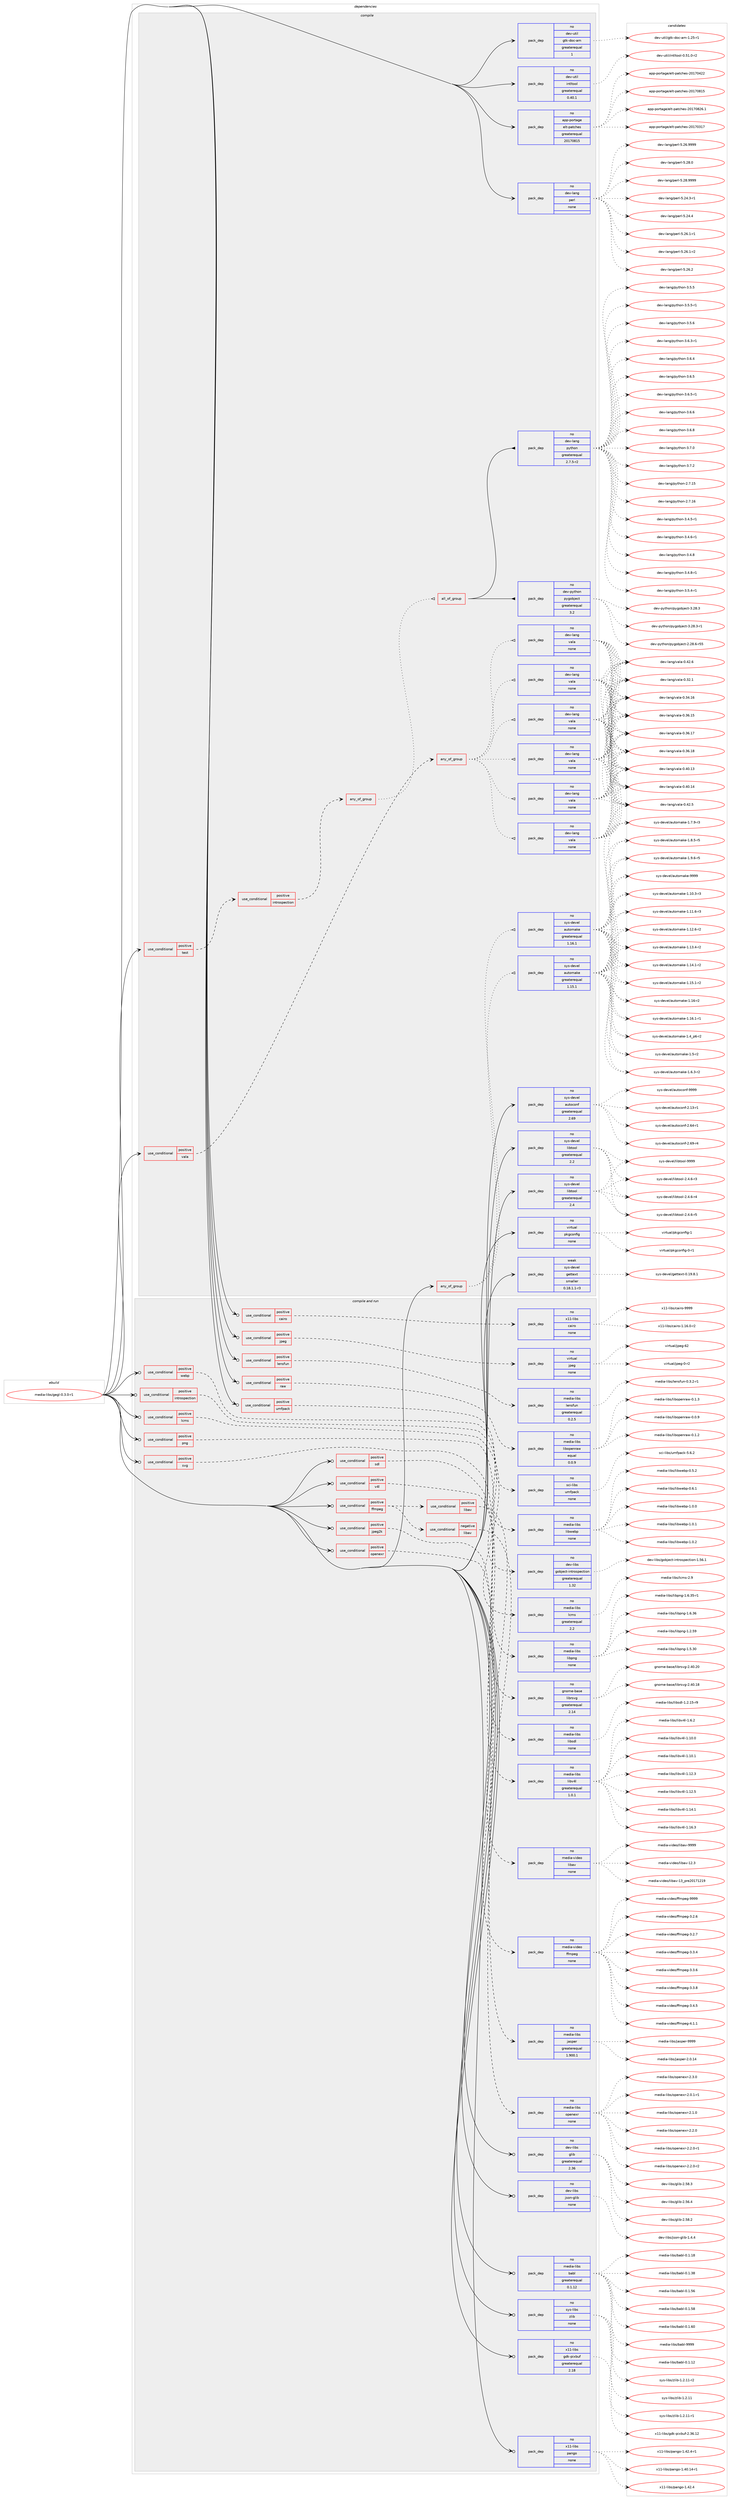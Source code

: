 digraph prolog {

# *************
# Graph options
# *************

newrank=true;
concentrate=true;
compound=true;
graph [rankdir=LR,fontname=Helvetica,fontsize=10,ranksep=1.5];#, ranksep=2.5, nodesep=0.2];
edge  [arrowhead=vee];
node  [fontname=Helvetica,fontsize=10];

# **********
# The ebuild
# **********

subgraph cluster_leftcol {
color=gray;
rank=same;
label=<<i>ebuild</i>>;
id [label="media-libs/gegl-0.3.0-r1", color=red, width=4, href="../media-libs/gegl-0.3.0-r1.svg"];
}

# ****************
# The dependencies
# ****************

subgraph cluster_midcol {
color=gray;
label=<<i>dependencies</i>>;
subgraph cluster_compile {
fillcolor="#eeeeee";
style=filled;
label=<<i>compile</i>>;
subgraph any24995 {
dependency1610202 [label=<<TABLE BORDER="0" CELLBORDER="1" CELLSPACING="0" CELLPADDING="4"><TR><TD CELLPADDING="10">any_of_group</TD></TR></TABLE>>, shape=none, color=red];subgraph pack1150675 {
dependency1610203 [label=<<TABLE BORDER="0" CELLBORDER="1" CELLSPACING="0" CELLPADDING="4" WIDTH="220"><TR><TD ROWSPAN="6" CELLPADDING="30">pack_dep</TD></TR><TR><TD WIDTH="110">no</TD></TR><TR><TD>sys-devel</TD></TR><TR><TD>automake</TD></TR><TR><TD>greaterequal</TD></TR><TR><TD>1.16.1</TD></TR></TABLE>>, shape=none, color=blue];
}
dependency1610202:e -> dependency1610203:w [weight=20,style="dotted",arrowhead="oinv"];
subgraph pack1150676 {
dependency1610204 [label=<<TABLE BORDER="0" CELLBORDER="1" CELLSPACING="0" CELLPADDING="4" WIDTH="220"><TR><TD ROWSPAN="6" CELLPADDING="30">pack_dep</TD></TR><TR><TD WIDTH="110">no</TD></TR><TR><TD>sys-devel</TD></TR><TR><TD>automake</TD></TR><TR><TD>greaterequal</TD></TR><TR><TD>1.15.1</TD></TR></TABLE>>, shape=none, color=blue];
}
dependency1610202:e -> dependency1610204:w [weight=20,style="dotted",arrowhead="oinv"];
}
id:e -> dependency1610202:w [weight=20,style="solid",arrowhead="vee"];
subgraph cond433840 {
dependency1610205 [label=<<TABLE BORDER="0" CELLBORDER="1" CELLSPACING="0" CELLPADDING="4"><TR><TD ROWSPAN="3" CELLPADDING="10">use_conditional</TD></TR><TR><TD>positive</TD></TR><TR><TD>test</TD></TR></TABLE>>, shape=none, color=red];
subgraph cond433841 {
dependency1610206 [label=<<TABLE BORDER="0" CELLBORDER="1" CELLSPACING="0" CELLPADDING="4"><TR><TD ROWSPAN="3" CELLPADDING="10">use_conditional</TD></TR><TR><TD>positive</TD></TR><TR><TD>introspection</TD></TR></TABLE>>, shape=none, color=red];
subgraph any24996 {
dependency1610207 [label=<<TABLE BORDER="0" CELLBORDER="1" CELLSPACING="0" CELLPADDING="4"><TR><TD CELLPADDING="10">any_of_group</TD></TR></TABLE>>, shape=none, color=red];subgraph all695 {
dependency1610208 [label=<<TABLE BORDER="0" CELLBORDER="1" CELLSPACING="0" CELLPADDING="4"><TR><TD CELLPADDING="10">all_of_group</TD></TR></TABLE>>, shape=none, color=red];subgraph pack1150677 {
dependency1610209 [label=<<TABLE BORDER="0" CELLBORDER="1" CELLSPACING="0" CELLPADDING="4" WIDTH="220"><TR><TD ROWSPAN="6" CELLPADDING="30">pack_dep</TD></TR><TR><TD WIDTH="110">no</TD></TR><TR><TD>dev-lang</TD></TR><TR><TD>python</TD></TR><TR><TD>greaterequal</TD></TR><TR><TD>2.7.5-r2</TD></TR></TABLE>>, shape=none, color=blue];
}
dependency1610208:e -> dependency1610209:w [weight=20,style="solid",arrowhead="inv"];
subgraph pack1150678 {
dependency1610210 [label=<<TABLE BORDER="0" CELLBORDER="1" CELLSPACING="0" CELLPADDING="4" WIDTH="220"><TR><TD ROWSPAN="6" CELLPADDING="30">pack_dep</TD></TR><TR><TD WIDTH="110">no</TD></TR><TR><TD>dev-python</TD></TR><TR><TD>pygobject</TD></TR><TR><TD>greaterequal</TD></TR><TR><TD>3.2</TD></TR></TABLE>>, shape=none, color=blue];
}
dependency1610208:e -> dependency1610210:w [weight=20,style="solid",arrowhead="inv"];
}
dependency1610207:e -> dependency1610208:w [weight=20,style="dotted",arrowhead="oinv"];
}
dependency1610206:e -> dependency1610207:w [weight=20,style="dashed",arrowhead="vee"];
}
dependency1610205:e -> dependency1610206:w [weight=20,style="dashed",arrowhead="vee"];
}
id:e -> dependency1610205:w [weight=20,style="solid",arrowhead="vee"];
subgraph cond433842 {
dependency1610211 [label=<<TABLE BORDER="0" CELLBORDER="1" CELLSPACING="0" CELLPADDING="4"><TR><TD ROWSPAN="3" CELLPADDING="10">use_conditional</TD></TR><TR><TD>positive</TD></TR><TR><TD>vala</TD></TR></TABLE>>, shape=none, color=red];
subgraph any24997 {
dependency1610212 [label=<<TABLE BORDER="0" CELLBORDER="1" CELLSPACING="0" CELLPADDING="4"><TR><TD CELLPADDING="10">any_of_group</TD></TR></TABLE>>, shape=none, color=red];subgraph pack1150679 {
dependency1610213 [label=<<TABLE BORDER="0" CELLBORDER="1" CELLSPACING="0" CELLPADDING="4" WIDTH="220"><TR><TD ROWSPAN="6" CELLPADDING="30">pack_dep</TD></TR><TR><TD WIDTH="110">no</TD></TR><TR><TD>dev-lang</TD></TR><TR><TD>vala</TD></TR><TR><TD>none</TD></TR><TR><TD></TD></TR></TABLE>>, shape=none, color=blue];
}
dependency1610212:e -> dependency1610213:w [weight=20,style="dotted",arrowhead="oinv"];
subgraph pack1150680 {
dependency1610214 [label=<<TABLE BORDER="0" CELLBORDER="1" CELLSPACING="0" CELLPADDING="4" WIDTH="220"><TR><TD ROWSPAN="6" CELLPADDING="30">pack_dep</TD></TR><TR><TD WIDTH="110">no</TD></TR><TR><TD>dev-lang</TD></TR><TR><TD>vala</TD></TR><TR><TD>none</TD></TR><TR><TD></TD></TR></TABLE>>, shape=none, color=blue];
}
dependency1610212:e -> dependency1610214:w [weight=20,style="dotted",arrowhead="oinv"];
subgraph pack1150681 {
dependency1610215 [label=<<TABLE BORDER="0" CELLBORDER="1" CELLSPACING="0" CELLPADDING="4" WIDTH="220"><TR><TD ROWSPAN="6" CELLPADDING="30">pack_dep</TD></TR><TR><TD WIDTH="110">no</TD></TR><TR><TD>dev-lang</TD></TR><TR><TD>vala</TD></TR><TR><TD>none</TD></TR><TR><TD></TD></TR></TABLE>>, shape=none, color=blue];
}
dependency1610212:e -> dependency1610215:w [weight=20,style="dotted",arrowhead="oinv"];
subgraph pack1150682 {
dependency1610216 [label=<<TABLE BORDER="0" CELLBORDER="1" CELLSPACING="0" CELLPADDING="4" WIDTH="220"><TR><TD ROWSPAN="6" CELLPADDING="30">pack_dep</TD></TR><TR><TD WIDTH="110">no</TD></TR><TR><TD>dev-lang</TD></TR><TR><TD>vala</TD></TR><TR><TD>none</TD></TR><TR><TD></TD></TR></TABLE>>, shape=none, color=blue];
}
dependency1610212:e -> dependency1610216:w [weight=20,style="dotted",arrowhead="oinv"];
subgraph pack1150683 {
dependency1610217 [label=<<TABLE BORDER="0" CELLBORDER="1" CELLSPACING="0" CELLPADDING="4" WIDTH="220"><TR><TD ROWSPAN="6" CELLPADDING="30">pack_dep</TD></TR><TR><TD WIDTH="110">no</TD></TR><TR><TD>dev-lang</TD></TR><TR><TD>vala</TD></TR><TR><TD>none</TD></TR><TR><TD></TD></TR></TABLE>>, shape=none, color=blue];
}
dependency1610212:e -> dependency1610217:w [weight=20,style="dotted",arrowhead="oinv"];
subgraph pack1150684 {
dependency1610218 [label=<<TABLE BORDER="0" CELLBORDER="1" CELLSPACING="0" CELLPADDING="4" WIDTH="220"><TR><TD ROWSPAN="6" CELLPADDING="30">pack_dep</TD></TR><TR><TD WIDTH="110">no</TD></TR><TR><TD>dev-lang</TD></TR><TR><TD>vala</TD></TR><TR><TD>none</TD></TR><TR><TD></TD></TR></TABLE>>, shape=none, color=blue];
}
dependency1610212:e -> dependency1610218:w [weight=20,style="dotted",arrowhead="oinv"];
}
dependency1610211:e -> dependency1610212:w [weight=20,style="dashed",arrowhead="vee"];
}
id:e -> dependency1610211:w [weight=20,style="solid",arrowhead="vee"];
subgraph pack1150685 {
dependency1610219 [label=<<TABLE BORDER="0" CELLBORDER="1" CELLSPACING="0" CELLPADDING="4" WIDTH="220"><TR><TD ROWSPAN="6" CELLPADDING="30">pack_dep</TD></TR><TR><TD WIDTH="110">no</TD></TR><TR><TD>app-portage</TD></TR><TR><TD>elt-patches</TD></TR><TR><TD>greaterequal</TD></TR><TR><TD>20170815</TD></TR></TABLE>>, shape=none, color=blue];
}
id:e -> dependency1610219:w [weight=20,style="solid",arrowhead="vee"];
subgraph pack1150686 {
dependency1610220 [label=<<TABLE BORDER="0" CELLBORDER="1" CELLSPACING="0" CELLPADDING="4" WIDTH="220"><TR><TD ROWSPAN="6" CELLPADDING="30">pack_dep</TD></TR><TR><TD WIDTH="110">no</TD></TR><TR><TD>dev-lang</TD></TR><TR><TD>perl</TD></TR><TR><TD>none</TD></TR><TR><TD></TD></TR></TABLE>>, shape=none, color=blue];
}
id:e -> dependency1610220:w [weight=20,style="solid",arrowhead="vee"];
subgraph pack1150687 {
dependency1610221 [label=<<TABLE BORDER="0" CELLBORDER="1" CELLSPACING="0" CELLPADDING="4" WIDTH="220"><TR><TD ROWSPAN="6" CELLPADDING="30">pack_dep</TD></TR><TR><TD WIDTH="110">no</TD></TR><TR><TD>dev-util</TD></TR><TR><TD>gtk-doc-am</TD></TR><TR><TD>greaterequal</TD></TR><TR><TD>1</TD></TR></TABLE>>, shape=none, color=blue];
}
id:e -> dependency1610221:w [weight=20,style="solid",arrowhead="vee"];
subgraph pack1150688 {
dependency1610222 [label=<<TABLE BORDER="0" CELLBORDER="1" CELLSPACING="0" CELLPADDING="4" WIDTH="220"><TR><TD ROWSPAN="6" CELLPADDING="30">pack_dep</TD></TR><TR><TD WIDTH="110">no</TD></TR><TR><TD>dev-util</TD></TR><TR><TD>intltool</TD></TR><TR><TD>greaterequal</TD></TR><TR><TD>0.40.1</TD></TR></TABLE>>, shape=none, color=blue];
}
id:e -> dependency1610222:w [weight=20,style="solid",arrowhead="vee"];
subgraph pack1150689 {
dependency1610223 [label=<<TABLE BORDER="0" CELLBORDER="1" CELLSPACING="0" CELLPADDING="4" WIDTH="220"><TR><TD ROWSPAN="6" CELLPADDING="30">pack_dep</TD></TR><TR><TD WIDTH="110">no</TD></TR><TR><TD>sys-devel</TD></TR><TR><TD>autoconf</TD></TR><TR><TD>greaterequal</TD></TR><TR><TD>2.69</TD></TR></TABLE>>, shape=none, color=blue];
}
id:e -> dependency1610223:w [weight=20,style="solid",arrowhead="vee"];
subgraph pack1150690 {
dependency1610224 [label=<<TABLE BORDER="0" CELLBORDER="1" CELLSPACING="0" CELLPADDING="4" WIDTH="220"><TR><TD ROWSPAN="6" CELLPADDING="30">pack_dep</TD></TR><TR><TD WIDTH="110">no</TD></TR><TR><TD>sys-devel</TD></TR><TR><TD>libtool</TD></TR><TR><TD>greaterequal</TD></TR><TR><TD>2.2</TD></TR></TABLE>>, shape=none, color=blue];
}
id:e -> dependency1610224:w [weight=20,style="solid",arrowhead="vee"];
subgraph pack1150691 {
dependency1610225 [label=<<TABLE BORDER="0" CELLBORDER="1" CELLSPACING="0" CELLPADDING="4" WIDTH="220"><TR><TD ROWSPAN="6" CELLPADDING="30">pack_dep</TD></TR><TR><TD WIDTH="110">no</TD></TR><TR><TD>sys-devel</TD></TR><TR><TD>libtool</TD></TR><TR><TD>greaterequal</TD></TR><TR><TD>2.4</TD></TR></TABLE>>, shape=none, color=blue];
}
id:e -> dependency1610225:w [weight=20,style="solid",arrowhead="vee"];
subgraph pack1150692 {
dependency1610226 [label=<<TABLE BORDER="0" CELLBORDER="1" CELLSPACING="0" CELLPADDING="4" WIDTH="220"><TR><TD ROWSPAN="6" CELLPADDING="30">pack_dep</TD></TR><TR><TD WIDTH="110">no</TD></TR><TR><TD>virtual</TD></TR><TR><TD>pkgconfig</TD></TR><TR><TD>none</TD></TR><TR><TD></TD></TR></TABLE>>, shape=none, color=blue];
}
id:e -> dependency1610226:w [weight=20,style="solid",arrowhead="vee"];
subgraph pack1150693 {
dependency1610227 [label=<<TABLE BORDER="0" CELLBORDER="1" CELLSPACING="0" CELLPADDING="4" WIDTH="220"><TR><TD ROWSPAN="6" CELLPADDING="30">pack_dep</TD></TR><TR><TD WIDTH="110">weak</TD></TR><TR><TD>sys-devel</TD></TR><TR><TD>gettext</TD></TR><TR><TD>smaller</TD></TR><TR><TD>0.18.1.1-r3</TD></TR></TABLE>>, shape=none, color=blue];
}
id:e -> dependency1610227:w [weight=20,style="solid",arrowhead="vee"];
}
subgraph cluster_compileandrun {
fillcolor="#eeeeee";
style=filled;
label=<<i>compile and run</i>>;
subgraph cond433843 {
dependency1610228 [label=<<TABLE BORDER="0" CELLBORDER="1" CELLSPACING="0" CELLPADDING="4"><TR><TD ROWSPAN="3" CELLPADDING="10">use_conditional</TD></TR><TR><TD>positive</TD></TR><TR><TD>cairo</TD></TR></TABLE>>, shape=none, color=red];
subgraph pack1150694 {
dependency1610229 [label=<<TABLE BORDER="0" CELLBORDER="1" CELLSPACING="0" CELLPADDING="4" WIDTH="220"><TR><TD ROWSPAN="6" CELLPADDING="30">pack_dep</TD></TR><TR><TD WIDTH="110">no</TD></TR><TR><TD>x11-libs</TD></TR><TR><TD>cairo</TD></TR><TR><TD>none</TD></TR><TR><TD></TD></TR></TABLE>>, shape=none, color=blue];
}
dependency1610228:e -> dependency1610229:w [weight=20,style="dashed",arrowhead="vee"];
}
id:e -> dependency1610228:w [weight=20,style="solid",arrowhead="odotvee"];
subgraph cond433844 {
dependency1610230 [label=<<TABLE BORDER="0" CELLBORDER="1" CELLSPACING="0" CELLPADDING="4"><TR><TD ROWSPAN="3" CELLPADDING="10">use_conditional</TD></TR><TR><TD>positive</TD></TR><TR><TD>ffmpeg</TD></TR></TABLE>>, shape=none, color=red];
subgraph cond433845 {
dependency1610231 [label=<<TABLE BORDER="0" CELLBORDER="1" CELLSPACING="0" CELLPADDING="4"><TR><TD ROWSPAN="3" CELLPADDING="10">use_conditional</TD></TR><TR><TD>positive</TD></TR><TR><TD>libav</TD></TR></TABLE>>, shape=none, color=red];
subgraph pack1150695 {
dependency1610232 [label=<<TABLE BORDER="0" CELLBORDER="1" CELLSPACING="0" CELLPADDING="4" WIDTH="220"><TR><TD ROWSPAN="6" CELLPADDING="30">pack_dep</TD></TR><TR><TD WIDTH="110">no</TD></TR><TR><TD>media-video</TD></TR><TR><TD>libav</TD></TR><TR><TD>none</TD></TR><TR><TD></TD></TR></TABLE>>, shape=none, color=blue];
}
dependency1610231:e -> dependency1610232:w [weight=20,style="dashed",arrowhead="vee"];
}
dependency1610230:e -> dependency1610231:w [weight=20,style="dashed",arrowhead="vee"];
subgraph cond433846 {
dependency1610233 [label=<<TABLE BORDER="0" CELLBORDER="1" CELLSPACING="0" CELLPADDING="4"><TR><TD ROWSPAN="3" CELLPADDING="10">use_conditional</TD></TR><TR><TD>negative</TD></TR><TR><TD>libav</TD></TR></TABLE>>, shape=none, color=red];
subgraph pack1150696 {
dependency1610234 [label=<<TABLE BORDER="0" CELLBORDER="1" CELLSPACING="0" CELLPADDING="4" WIDTH="220"><TR><TD ROWSPAN="6" CELLPADDING="30">pack_dep</TD></TR><TR><TD WIDTH="110">no</TD></TR><TR><TD>media-video</TD></TR><TR><TD>ffmpeg</TD></TR><TR><TD>none</TD></TR><TR><TD></TD></TR></TABLE>>, shape=none, color=blue];
}
dependency1610233:e -> dependency1610234:w [weight=20,style="dashed",arrowhead="vee"];
}
dependency1610230:e -> dependency1610233:w [weight=20,style="dashed",arrowhead="vee"];
}
id:e -> dependency1610230:w [weight=20,style="solid",arrowhead="odotvee"];
subgraph cond433847 {
dependency1610235 [label=<<TABLE BORDER="0" CELLBORDER="1" CELLSPACING="0" CELLPADDING="4"><TR><TD ROWSPAN="3" CELLPADDING="10">use_conditional</TD></TR><TR><TD>positive</TD></TR><TR><TD>introspection</TD></TR></TABLE>>, shape=none, color=red];
subgraph pack1150697 {
dependency1610236 [label=<<TABLE BORDER="0" CELLBORDER="1" CELLSPACING="0" CELLPADDING="4" WIDTH="220"><TR><TD ROWSPAN="6" CELLPADDING="30">pack_dep</TD></TR><TR><TD WIDTH="110">no</TD></TR><TR><TD>dev-libs</TD></TR><TR><TD>gobject-introspection</TD></TR><TR><TD>greaterequal</TD></TR><TR><TD>1.32</TD></TR></TABLE>>, shape=none, color=blue];
}
dependency1610235:e -> dependency1610236:w [weight=20,style="dashed",arrowhead="vee"];
}
id:e -> dependency1610235:w [weight=20,style="solid",arrowhead="odotvee"];
subgraph cond433848 {
dependency1610237 [label=<<TABLE BORDER="0" CELLBORDER="1" CELLSPACING="0" CELLPADDING="4"><TR><TD ROWSPAN="3" CELLPADDING="10">use_conditional</TD></TR><TR><TD>positive</TD></TR><TR><TD>jpeg</TD></TR></TABLE>>, shape=none, color=red];
subgraph pack1150698 {
dependency1610238 [label=<<TABLE BORDER="0" CELLBORDER="1" CELLSPACING="0" CELLPADDING="4" WIDTH="220"><TR><TD ROWSPAN="6" CELLPADDING="30">pack_dep</TD></TR><TR><TD WIDTH="110">no</TD></TR><TR><TD>virtual</TD></TR><TR><TD>jpeg</TD></TR><TR><TD>none</TD></TR><TR><TD></TD></TR></TABLE>>, shape=none, color=blue];
}
dependency1610237:e -> dependency1610238:w [weight=20,style="dashed",arrowhead="vee"];
}
id:e -> dependency1610237:w [weight=20,style="solid",arrowhead="odotvee"];
subgraph cond433849 {
dependency1610239 [label=<<TABLE BORDER="0" CELLBORDER="1" CELLSPACING="0" CELLPADDING="4"><TR><TD ROWSPAN="3" CELLPADDING="10">use_conditional</TD></TR><TR><TD>positive</TD></TR><TR><TD>jpeg2k</TD></TR></TABLE>>, shape=none, color=red];
subgraph pack1150699 {
dependency1610240 [label=<<TABLE BORDER="0" CELLBORDER="1" CELLSPACING="0" CELLPADDING="4" WIDTH="220"><TR><TD ROWSPAN="6" CELLPADDING="30">pack_dep</TD></TR><TR><TD WIDTH="110">no</TD></TR><TR><TD>media-libs</TD></TR><TR><TD>jasper</TD></TR><TR><TD>greaterequal</TD></TR><TR><TD>1.900.1</TD></TR></TABLE>>, shape=none, color=blue];
}
dependency1610239:e -> dependency1610240:w [weight=20,style="dashed",arrowhead="vee"];
}
id:e -> dependency1610239:w [weight=20,style="solid",arrowhead="odotvee"];
subgraph cond433850 {
dependency1610241 [label=<<TABLE BORDER="0" CELLBORDER="1" CELLSPACING="0" CELLPADDING="4"><TR><TD ROWSPAN="3" CELLPADDING="10">use_conditional</TD></TR><TR><TD>positive</TD></TR><TR><TD>lcms</TD></TR></TABLE>>, shape=none, color=red];
subgraph pack1150700 {
dependency1610242 [label=<<TABLE BORDER="0" CELLBORDER="1" CELLSPACING="0" CELLPADDING="4" WIDTH="220"><TR><TD ROWSPAN="6" CELLPADDING="30">pack_dep</TD></TR><TR><TD WIDTH="110">no</TD></TR><TR><TD>media-libs</TD></TR><TR><TD>lcms</TD></TR><TR><TD>greaterequal</TD></TR><TR><TD>2.2</TD></TR></TABLE>>, shape=none, color=blue];
}
dependency1610241:e -> dependency1610242:w [weight=20,style="dashed",arrowhead="vee"];
}
id:e -> dependency1610241:w [weight=20,style="solid",arrowhead="odotvee"];
subgraph cond433851 {
dependency1610243 [label=<<TABLE BORDER="0" CELLBORDER="1" CELLSPACING="0" CELLPADDING="4"><TR><TD ROWSPAN="3" CELLPADDING="10">use_conditional</TD></TR><TR><TD>positive</TD></TR><TR><TD>lensfun</TD></TR></TABLE>>, shape=none, color=red];
subgraph pack1150701 {
dependency1610244 [label=<<TABLE BORDER="0" CELLBORDER="1" CELLSPACING="0" CELLPADDING="4" WIDTH="220"><TR><TD ROWSPAN="6" CELLPADDING="30">pack_dep</TD></TR><TR><TD WIDTH="110">no</TD></TR><TR><TD>media-libs</TD></TR><TR><TD>lensfun</TD></TR><TR><TD>greaterequal</TD></TR><TR><TD>0.2.5</TD></TR></TABLE>>, shape=none, color=blue];
}
dependency1610243:e -> dependency1610244:w [weight=20,style="dashed",arrowhead="vee"];
}
id:e -> dependency1610243:w [weight=20,style="solid",arrowhead="odotvee"];
subgraph cond433852 {
dependency1610245 [label=<<TABLE BORDER="0" CELLBORDER="1" CELLSPACING="0" CELLPADDING="4"><TR><TD ROWSPAN="3" CELLPADDING="10">use_conditional</TD></TR><TR><TD>positive</TD></TR><TR><TD>openexr</TD></TR></TABLE>>, shape=none, color=red];
subgraph pack1150702 {
dependency1610246 [label=<<TABLE BORDER="0" CELLBORDER="1" CELLSPACING="0" CELLPADDING="4" WIDTH="220"><TR><TD ROWSPAN="6" CELLPADDING="30">pack_dep</TD></TR><TR><TD WIDTH="110">no</TD></TR><TR><TD>media-libs</TD></TR><TR><TD>openexr</TD></TR><TR><TD>none</TD></TR><TR><TD></TD></TR></TABLE>>, shape=none, color=blue];
}
dependency1610245:e -> dependency1610246:w [weight=20,style="dashed",arrowhead="vee"];
}
id:e -> dependency1610245:w [weight=20,style="solid",arrowhead="odotvee"];
subgraph cond433853 {
dependency1610247 [label=<<TABLE BORDER="0" CELLBORDER="1" CELLSPACING="0" CELLPADDING="4"><TR><TD ROWSPAN="3" CELLPADDING="10">use_conditional</TD></TR><TR><TD>positive</TD></TR><TR><TD>png</TD></TR></TABLE>>, shape=none, color=red];
subgraph pack1150703 {
dependency1610248 [label=<<TABLE BORDER="0" CELLBORDER="1" CELLSPACING="0" CELLPADDING="4" WIDTH="220"><TR><TD ROWSPAN="6" CELLPADDING="30">pack_dep</TD></TR><TR><TD WIDTH="110">no</TD></TR><TR><TD>media-libs</TD></TR><TR><TD>libpng</TD></TR><TR><TD>none</TD></TR><TR><TD></TD></TR></TABLE>>, shape=none, color=blue];
}
dependency1610247:e -> dependency1610248:w [weight=20,style="dashed",arrowhead="vee"];
}
id:e -> dependency1610247:w [weight=20,style="solid",arrowhead="odotvee"];
subgraph cond433854 {
dependency1610249 [label=<<TABLE BORDER="0" CELLBORDER="1" CELLSPACING="0" CELLPADDING="4"><TR><TD ROWSPAN="3" CELLPADDING="10">use_conditional</TD></TR><TR><TD>positive</TD></TR><TR><TD>raw</TD></TR></TABLE>>, shape=none, color=red];
subgraph pack1150704 {
dependency1610250 [label=<<TABLE BORDER="0" CELLBORDER="1" CELLSPACING="0" CELLPADDING="4" WIDTH="220"><TR><TD ROWSPAN="6" CELLPADDING="30">pack_dep</TD></TR><TR><TD WIDTH="110">no</TD></TR><TR><TD>media-libs</TD></TR><TR><TD>libopenraw</TD></TR><TR><TD>equal</TD></TR><TR><TD>0.0.9</TD></TR></TABLE>>, shape=none, color=blue];
}
dependency1610249:e -> dependency1610250:w [weight=20,style="dashed",arrowhead="vee"];
}
id:e -> dependency1610249:w [weight=20,style="solid",arrowhead="odotvee"];
subgraph cond433855 {
dependency1610251 [label=<<TABLE BORDER="0" CELLBORDER="1" CELLSPACING="0" CELLPADDING="4"><TR><TD ROWSPAN="3" CELLPADDING="10">use_conditional</TD></TR><TR><TD>positive</TD></TR><TR><TD>sdl</TD></TR></TABLE>>, shape=none, color=red];
subgraph pack1150705 {
dependency1610252 [label=<<TABLE BORDER="0" CELLBORDER="1" CELLSPACING="0" CELLPADDING="4" WIDTH="220"><TR><TD ROWSPAN="6" CELLPADDING="30">pack_dep</TD></TR><TR><TD WIDTH="110">no</TD></TR><TR><TD>media-libs</TD></TR><TR><TD>libsdl</TD></TR><TR><TD>none</TD></TR><TR><TD></TD></TR></TABLE>>, shape=none, color=blue];
}
dependency1610251:e -> dependency1610252:w [weight=20,style="dashed",arrowhead="vee"];
}
id:e -> dependency1610251:w [weight=20,style="solid",arrowhead="odotvee"];
subgraph cond433856 {
dependency1610253 [label=<<TABLE BORDER="0" CELLBORDER="1" CELLSPACING="0" CELLPADDING="4"><TR><TD ROWSPAN="3" CELLPADDING="10">use_conditional</TD></TR><TR><TD>positive</TD></TR><TR><TD>svg</TD></TR></TABLE>>, shape=none, color=red];
subgraph pack1150706 {
dependency1610254 [label=<<TABLE BORDER="0" CELLBORDER="1" CELLSPACING="0" CELLPADDING="4" WIDTH="220"><TR><TD ROWSPAN="6" CELLPADDING="30">pack_dep</TD></TR><TR><TD WIDTH="110">no</TD></TR><TR><TD>gnome-base</TD></TR><TR><TD>librsvg</TD></TR><TR><TD>greaterequal</TD></TR><TR><TD>2.14</TD></TR></TABLE>>, shape=none, color=blue];
}
dependency1610253:e -> dependency1610254:w [weight=20,style="dashed",arrowhead="vee"];
}
id:e -> dependency1610253:w [weight=20,style="solid",arrowhead="odotvee"];
subgraph cond433857 {
dependency1610255 [label=<<TABLE BORDER="0" CELLBORDER="1" CELLSPACING="0" CELLPADDING="4"><TR><TD ROWSPAN="3" CELLPADDING="10">use_conditional</TD></TR><TR><TD>positive</TD></TR><TR><TD>umfpack</TD></TR></TABLE>>, shape=none, color=red];
subgraph pack1150707 {
dependency1610256 [label=<<TABLE BORDER="0" CELLBORDER="1" CELLSPACING="0" CELLPADDING="4" WIDTH="220"><TR><TD ROWSPAN="6" CELLPADDING="30">pack_dep</TD></TR><TR><TD WIDTH="110">no</TD></TR><TR><TD>sci-libs</TD></TR><TR><TD>umfpack</TD></TR><TR><TD>none</TD></TR><TR><TD></TD></TR></TABLE>>, shape=none, color=blue];
}
dependency1610255:e -> dependency1610256:w [weight=20,style="dashed",arrowhead="vee"];
}
id:e -> dependency1610255:w [weight=20,style="solid",arrowhead="odotvee"];
subgraph cond433858 {
dependency1610257 [label=<<TABLE BORDER="0" CELLBORDER="1" CELLSPACING="0" CELLPADDING="4"><TR><TD ROWSPAN="3" CELLPADDING="10">use_conditional</TD></TR><TR><TD>positive</TD></TR><TR><TD>v4l</TD></TR></TABLE>>, shape=none, color=red];
subgraph pack1150708 {
dependency1610258 [label=<<TABLE BORDER="0" CELLBORDER="1" CELLSPACING="0" CELLPADDING="4" WIDTH="220"><TR><TD ROWSPAN="6" CELLPADDING="30">pack_dep</TD></TR><TR><TD WIDTH="110">no</TD></TR><TR><TD>media-libs</TD></TR><TR><TD>libv4l</TD></TR><TR><TD>greaterequal</TD></TR><TR><TD>1.0.1</TD></TR></TABLE>>, shape=none, color=blue];
}
dependency1610257:e -> dependency1610258:w [weight=20,style="dashed",arrowhead="vee"];
}
id:e -> dependency1610257:w [weight=20,style="solid",arrowhead="odotvee"];
subgraph cond433859 {
dependency1610259 [label=<<TABLE BORDER="0" CELLBORDER="1" CELLSPACING="0" CELLPADDING="4"><TR><TD ROWSPAN="3" CELLPADDING="10">use_conditional</TD></TR><TR><TD>positive</TD></TR><TR><TD>webp</TD></TR></TABLE>>, shape=none, color=red];
subgraph pack1150709 {
dependency1610260 [label=<<TABLE BORDER="0" CELLBORDER="1" CELLSPACING="0" CELLPADDING="4" WIDTH="220"><TR><TD ROWSPAN="6" CELLPADDING="30">pack_dep</TD></TR><TR><TD WIDTH="110">no</TD></TR><TR><TD>media-libs</TD></TR><TR><TD>libwebp</TD></TR><TR><TD>none</TD></TR><TR><TD></TD></TR></TABLE>>, shape=none, color=blue];
}
dependency1610259:e -> dependency1610260:w [weight=20,style="dashed",arrowhead="vee"];
}
id:e -> dependency1610259:w [weight=20,style="solid",arrowhead="odotvee"];
subgraph pack1150710 {
dependency1610261 [label=<<TABLE BORDER="0" CELLBORDER="1" CELLSPACING="0" CELLPADDING="4" WIDTH="220"><TR><TD ROWSPAN="6" CELLPADDING="30">pack_dep</TD></TR><TR><TD WIDTH="110">no</TD></TR><TR><TD>dev-libs</TD></TR><TR><TD>glib</TD></TR><TR><TD>greaterequal</TD></TR><TR><TD>2.36</TD></TR></TABLE>>, shape=none, color=blue];
}
id:e -> dependency1610261:w [weight=20,style="solid",arrowhead="odotvee"];
subgraph pack1150711 {
dependency1610262 [label=<<TABLE BORDER="0" CELLBORDER="1" CELLSPACING="0" CELLPADDING="4" WIDTH="220"><TR><TD ROWSPAN="6" CELLPADDING="30">pack_dep</TD></TR><TR><TD WIDTH="110">no</TD></TR><TR><TD>dev-libs</TD></TR><TR><TD>json-glib</TD></TR><TR><TD>none</TD></TR><TR><TD></TD></TR></TABLE>>, shape=none, color=blue];
}
id:e -> dependency1610262:w [weight=20,style="solid",arrowhead="odotvee"];
subgraph pack1150712 {
dependency1610263 [label=<<TABLE BORDER="0" CELLBORDER="1" CELLSPACING="0" CELLPADDING="4" WIDTH="220"><TR><TD ROWSPAN="6" CELLPADDING="30">pack_dep</TD></TR><TR><TD WIDTH="110">no</TD></TR><TR><TD>media-libs</TD></TR><TR><TD>babl</TD></TR><TR><TD>greaterequal</TD></TR><TR><TD>0.1.12</TD></TR></TABLE>>, shape=none, color=blue];
}
id:e -> dependency1610263:w [weight=20,style="solid",arrowhead="odotvee"];
subgraph pack1150713 {
dependency1610264 [label=<<TABLE BORDER="0" CELLBORDER="1" CELLSPACING="0" CELLPADDING="4" WIDTH="220"><TR><TD ROWSPAN="6" CELLPADDING="30">pack_dep</TD></TR><TR><TD WIDTH="110">no</TD></TR><TR><TD>sys-libs</TD></TR><TR><TD>zlib</TD></TR><TR><TD>none</TD></TR><TR><TD></TD></TR></TABLE>>, shape=none, color=blue];
}
id:e -> dependency1610264:w [weight=20,style="solid",arrowhead="odotvee"];
subgraph pack1150714 {
dependency1610265 [label=<<TABLE BORDER="0" CELLBORDER="1" CELLSPACING="0" CELLPADDING="4" WIDTH="220"><TR><TD ROWSPAN="6" CELLPADDING="30">pack_dep</TD></TR><TR><TD WIDTH="110">no</TD></TR><TR><TD>x11-libs</TD></TR><TR><TD>gdk-pixbuf</TD></TR><TR><TD>greaterequal</TD></TR><TR><TD>2.18</TD></TR></TABLE>>, shape=none, color=blue];
}
id:e -> dependency1610265:w [weight=20,style="solid",arrowhead="odotvee"];
subgraph pack1150715 {
dependency1610266 [label=<<TABLE BORDER="0" CELLBORDER="1" CELLSPACING="0" CELLPADDING="4" WIDTH="220"><TR><TD ROWSPAN="6" CELLPADDING="30">pack_dep</TD></TR><TR><TD WIDTH="110">no</TD></TR><TR><TD>x11-libs</TD></TR><TR><TD>pango</TD></TR><TR><TD>none</TD></TR><TR><TD></TD></TR></TABLE>>, shape=none, color=blue];
}
id:e -> dependency1610266:w [weight=20,style="solid",arrowhead="odotvee"];
}
subgraph cluster_run {
fillcolor="#eeeeee";
style=filled;
label=<<i>run</i>>;
}
}

# **************
# The candidates
# **************

subgraph cluster_choices {
rank=same;
color=gray;
label=<<i>candidates</i>>;

subgraph choice1150675 {
color=black;
nodesep=1;
choice11512111545100101118101108479711711611110997107101454946494846514511451 [label="sys-devel/automake-1.10.3-r3", color=red, width=4,href="../sys-devel/automake-1.10.3-r3.svg"];
choice11512111545100101118101108479711711611110997107101454946494946544511451 [label="sys-devel/automake-1.11.6-r3", color=red, width=4,href="../sys-devel/automake-1.11.6-r3.svg"];
choice11512111545100101118101108479711711611110997107101454946495046544511450 [label="sys-devel/automake-1.12.6-r2", color=red, width=4,href="../sys-devel/automake-1.12.6-r2.svg"];
choice11512111545100101118101108479711711611110997107101454946495146524511450 [label="sys-devel/automake-1.13.4-r2", color=red, width=4,href="../sys-devel/automake-1.13.4-r2.svg"];
choice11512111545100101118101108479711711611110997107101454946495246494511450 [label="sys-devel/automake-1.14.1-r2", color=red, width=4,href="../sys-devel/automake-1.14.1-r2.svg"];
choice11512111545100101118101108479711711611110997107101454946495346494511450 [label="sys-devel/automake-1.15.1-r2", color=red, width=4,href="../sys-devel/automake-1.15.1-r2.svg"];
choice1151211154510010111810110847971171161111099710710145494649544511450 [label="sys-devel/automake-1.16-r2", color=red, width=4,href="../sys-devel/automake-1.16-r2.svg"];
choice11512111545100101118101108479711711611110997107101454946495446494511449 [label="sys-devel/automake-1.16.1-r1", color=red, width=4,href="../sys-devel/automake-1.16.1-r1.svg"];
choice115121115451001011181011084797117116111109971071014549465295112544511450 [label="sys-devel/automake-1.4_p6-r2", color=red, width=4,href="../sys-devel/automake-1.4_p6-r2.svg"];
choice11512111545100101118101108479711711611110997107101454946534511450 [label="sys-devel/automake-1.5-r2", color=red, width=4,href="../sys-devel/automake-1.5-r2.svg"];
choice115121115451001011181011084797117116111109971071014549465446514511450 [label="sys-devel/automake-1.6.3-r2", color=red, width=4,href="../sys-devel/automake-1.6.3-r2.svg"];
choice115121115451001011181011084797117116111109971071014549465546574511451 [label="sys-devel/automake-1.7.9-r3", color=red, width=4,href="../sys-devel/automake-1.7.9-r3.svg"];
choice115121115451001011181011084797117116111109971071014549465646534511453 [label="sys-devel/automake-1.8.5-r5", color=red, width=4,href="../sys-devel/automake-1.8.5-r5.svg"];
choice115121115451001011181011084797117116111109971071014549465746544511453 [label="sys-devel/automake-1.9.6-r5", color=red, width=4,href="../sys-devel/automake-1.9.6-r5.svg"];
choice115121115451001011181011084797117116111109971071014557575757 [label="sys-devel/automake-9999", color=red, width=4,href="../sys-devel/automake-9999.svg"];
dependency1610203:e -> choice11512111545100101118101108479711711611110997107101454946494846514511451:w [style=dotted,weight="100"];
dependency1610203:e -> choice11512111545100101118101108479711711611110997107101454946494946544511451:w [style=dotted,weight="100"];
dependency1610203:e -> choice11512111545100101118101108479711711611110997107101454946495046544511450:w [style=dotted,weight="100"];
dependency1610203:e -> choice11512111545100101118101108479711711611110997107101454946495146524511450:w [style=dotted,weight="100"];
dependency1610203:e -> choice11512111545100101118101108479711711611110997107101454946495246494511450:w [style=dotted,weight="100"];
dependency1610203:e -> choice11512111545100101118101108479711711611110997107101454946495346494511450:w [style=dotted,weight="100"];
dependency1610203:e -> choice1151211154510010111810110847971171161111099710710145494649544511450:w [style=dotted,weight="100"];
dependency1610203:e -> choice11512111545100101118101108479711711611110997107101454946495446494511449:w [style=dotted,weight="100"];
dependency1610203:e -> choice115121115451001011181011084797117116111109971071014549465295112544511450:w [style=dotted,weight="100"];
dependency1610203:e -> choice11512111545100101118101108479711711611110997107101454946534511450:w [style=dotted,weight="100"];
dependency1610203:e -> choice115121115451001011181011084797117116111109971071014549465446514511450:w [style=dotted,weight="100"];
dependency1610203:e -> choice115121115451001011181011084797117116111109971071014549465546574511451:w [style=dotted,weight="100"];
dependency1610203:e -> choice115121115451001011181011084797117116111109971071014549465646534511453:w [style=dotted,weight="100"];
dependency1610203:e -> choice115121115451001011181011084797117116111109971071014549465746544511453:w [style=dotted,weight="100"];
dependency1610203:e -> choice115121115451001011181011084797117116111109971071014557575757:w [style=dotted,weight="100"];
}
subgraph choice1150676 {
color=black;
nodesep=1;
choice11512111545100101118101108479711711611110997107101454946494846514511451 [label="sys-devel/automake-1.10.3-r3", color=red, width=4,href="../sys-devel/automake-1.10.3-r3.svg"];
choice11512111545100101118101108479711711611110997107101454946494946544511451 [label="sys-devel/automake-1.11.6-r3", color=red, width=4,href="../sys-devel/automake-1.11.6-r3.svg"];
choice11512111545100101118101108479711711611110997107101454946495046544511450 [label="sys-devel/automake-1.12.6-r2", color=red, width=4,href="../sys-devel/automake-1.12.6-r2.svg"];
choice11512111545100101118101108479711711611110997107101454946495146524511450 [label="sys-devel/automake-1.13.4-r2", color=red, width=4,href="../sys-devel/automake-1.13.4-r2.svg"];
choice11512111545100101118101108479711711611110997107101454946495246494511450 [label="sys-devel/automake-1.14.1-r2", color=red, width=4,href="../sys-devel/automake-1.14.1-r2.svg"];
choice11512111545100101118101108479711711611110997107101454946495346494511450 [label="sys-devel/automake-1.15.1-r2", color=red, width=4,href="../sys-devel/automake-1.15.1-r2.svg"];
choice1151211154510010111810110847971171161111099710710145494649544511450 [label="sys-devel/automake-1.16-r2", color=red, width=4,href="../sys-devel/automake-1.16-r2.svg"];
choice11512111545100101118101108479711711611110997107101454946495446494511449 [label="sys-devel/automake-1.16.1-r1", color=red, width=4,href="../sys-devel/automake-1.16.1-r1.svg"];
choice115121115451001011181011084797117116111109971071014549465295112544511450 [label="sys-devel/automake-1.4_p6-r2", color=red, width=4,href="../sys-devel/automake-1.4_p6-r2.svg"];
choice11512111545100101118101108479711711611110997107101454946534511450 [label="sys-devel/automake-1.5-r2", color=red, width=4,href="../sys-devel/automake-1.5-r2.svg"];
choice115121115451001011181011084797117116111109971071014549465446514511450 [label="sys-devel/automake-1.6.3-r2", color=red, width=4,href="../sys-devel/automake-1.6.3-r2.svg"];
choice115121115451001011181011084797117116111109971071014549465546574511451 [label="sys-devel/automake-1.7.9-r3", color=red, width=4,href="../sys-devel/automake-1.7.9-r3.svg"];
choice115121115451001011181011084797117116111109971071014549465646534511453 [label="sys-devel/automake-1.8.5-r5", color=red, width=4,href="../sys-devel/automake-1.8.5-r5.svg"];
choice115121115451001011181011084797117116111109971071014549465746544511453 [label="sys-devel/automake-1.9.6-r5", color=red, width=4,href="../sys-devel/automake-1.9.6-r5.svg"];
choice115121115451001011181011084797117116111109971071014557575757 [label="sys-devel/automake-9999", color=red, width=4,href="../sys-devel/automake-9999.svg"];
dependency1610204:e -> choice11512111545100101118101108479711711611110997107101454946494846514511451:w [style=dotted,weight="100"];
dependency1610204:e -> choice11512111545100101118101108479711711611110997107101454946494946544511451:w [style=dotted,weight="100"];
dependency1610204:e -> choice11512111545100101118101108479711711611110997107101454946495046544511450:w [style=dotted,weight="100"];
dependency1610204:e -> choice11512111545100101118101108479711711611110997107101454946495146524511450:w [style=dotted,weight="100"];
dependency1610204:e -> choice11512111545100101118101108479711711611110997107101454946495246494511450:w [style=dotted,weight="100"];
dependency1610204:e -> choice11512111545100101118101108479711711611110997107101454946495346494511450:w [style=dotted,weight="100"];
dependency1610204:e -> choice1151211154510010111810110847971171161111099710710145494649544511450:w [style=dotted,weight="100"];
dependency1610204:e -> choice11512111545100101118101108479711711611110997107101454946495446494511449:w [style=dotted,weight="100"];
dependency1610204:e -> choice115121115451001011181011084797117116111109971071014549465295112544511450:w [style=dotted,weight="100"];
dependency1610204:e -> choice11512111545100101118101108479711711611110997107101454946534511450:w [style=dotted,weight="100"];
dependency1610204:e -> choice115121115451001011181011084797117116111109971071014549465446514511450:w [style=dotted,weight="100"];
dependency1610204:e -> choice115121115451001011181011084797117116111109971071014549465546574511451:w [style=dotted,weight="100"];
dependency1610204:e -> choice115121115451001011181011084797117116111109971071014549465646534511453:w [style=dotted,weight="100"];
dependency1610204:e -> choice115121115451001011181011084797117116111109971071014549465746544511453:w [style=dotted,weight="100"];
dependency1610204:e -> choice115121115451001011181011084797117116111109971071014557575757:w [style=dotted,weight="100"];
}
subgraph choice1150677 {
color=black;
nodesep=1;
choice10010111845108971101034711212111610411111045504655464953 [label="dev-lang/python-2.7.15", color=red, width=4,href="../dev-lang/python-2.7.15.svg"];
choice10010111845108971101034711212111610411111045504655464954 [label="dev-lang/python-2.7.16", color=red, width=4,href="../dev-lang/python-2.7.16.svg"];
choice1001011184510897110103471121211161041111104551465246534511449 [label="dev-lang/python-3.4.5-r1", color=red, width=4,href="../dev-lang/python-3.4.5-r1.svg"];
choice1001011184510897110103471121211161041111104551465246544511449 [label="dev-lang/python-3.4.6-r1", color=red, width=4,href="../dev-lang/python-3.4.6-r1.svg"];
choice100101118451089711010347112121116104111110455146524656 [label="dev-lang/python-3.4.8", color=red, width=4,href="../dev-lang/python-3.4.8.svg"];
choice1001011184510897110103471121211161041111104551465246564511449 [label="dev-lang/python-3.4.8-r1", color=red, width=4,href="../dev-lang/python-3.4.8-r1.svg"];
choice1001011184510897110103471121211161041111104551465346524511449 [label="dev-lang/python-3.5.4-r1", color=red, width=4,href="../dev-lang/python-3.5.4-r1.svg"];
choice100101118451089711010347112121116104111110455146534653 [label="dev-lang/python-3.5.5", color=red, width=4,href="../dev-lang/python-3.5.5.svg"];
choice1001011184510897110103471121211161041111104551465346534511449 [label="dev-lang/python-3.5.5-r1", color=red, width=4,href="../dev-lang/python-3.5.5-r1.svg"];
choice100101118451089711010347112121116104111110455146534654 [label="dev-lang/python-3.5.6", color=red, width=4,href="../dev-lang/python-3.5.6.svg"];
choice1001011184510897110103471121211161041111104551465446514511449 [label="dev-lang/python-3.6.3-r1", color=red, width=4,href="../dev-lang/python-3.6.3-r1.svg"];
choice100101118451089711010347112121116104111110455146544652 [label="dev-lang/python-3.6.4", color=red, width=4,href="../dev-lang/python-3.6.4.svg"];
choice100101118451089711010347112121116104111110455146544653 [label="dev-lang/python-3.6.5", color=red, width=4,href="../dev-lang/python-3.6.5.svg"];
choice1001011184510897110103471121211161041111104551465446534511449 [label="dev-lang/python-3.6.5-r1", color=red, width=4,href="../dev-lang/python-3.6.5-r1.svg"];
choice100101118451089711010347112121116104111110455146544654 [label="dev-lang/python-3.6.6", color=red, width=4,href="../dev-lang/python-3.6.6.svg"];
choice100101118451089711010347112121116104111110455146544656 [label="dev-lang/python-3.6.8", color=red, width=4,href="../dev-lang/python-3.6.8.svg"];
choice100101118451089711010347112121116104111110455146554648 [label="dev-lang/python-3.7.0", color=red, width=4,href="../dev-lang/python-3.7.0.svg"];
choice100101118451089711010347112121116104111110455146554650 [label="dev-lang/python-3.7.2", color=red, width=4,href="../dev-lang/python-3.7.2.svg"];
dependency1610209:e -> choice10010111845108971101034711212111610411111045504655464953:w [style=dotted,weight="100"];
dependency1610209:e -> choice10010111845108971101034711212111610411111045504655464954:w [style=dotted,weight="100"];
dependency1610209:e -> choice1001011184510897110103471121211161041111104551465246534511449:w [style=dotted,weight="100"];
dependency1610209:e -> choice1001011184510897110103471121211161041111104551465246544511449:w [style=dotted,weight="100"];
dependency1610209:e -> choice100101118451089711010347112121116104111110455146524656:w [style=dotted,weight="100"];
dependency1610209:e -> choice1001011184510897110103471121211161041111104551465246564511449:w [style=dotted,weight="100"];
dependency1610209:e -> choice1001011184510897110103471121211161041111104551465346524511449:w [style=dotted,weight="100"];
dependency1610209:e -> choice100101118451089711010347112121116104111110455146534653:w [style=dotted,weight="100"];
dependency1610209:e -> choice1001011184510897110103471121211161041111104551465346534511449:w [style=dotted,weight="100"];
dependency1610209:e -> choice100101118451089711010347112121116104111110455146534654:w [style=dotted,weight="100"];
dependency1610209:e -> choice1001011184510897110103471121211161041111104551465446514511449:w [style=dotted,weight="100"];
dependency1610209:e -> choice100101118451089711010347112121116104111110455146544652:w [style=dotted,weight="100"];
dependency1610209:e -> choice100101118451089711010347112121116104111110455146544653:w [style=dotted,weight="100"];
dependency1610209:e -> choice1001011184510897110103471121211161041111104551465446534511449:w [style=dotted,weight="100"];
dependency1610209:e -> choice100101118451089711010347112121116104111110455146544654:w [style=dotted,weight="100"];
dependency1610209:e -> choice100101118451089711010347112121116104111110455146544656:w [style=dotted,weight="100"];
dependency1610209:e -> choice100101118451089711010347112121116104111110455146554648:w [style=dotted,weight="100"];
dependency1610209:e -> choice100101118451089711010347112121116104111110455146554650:w [style=dotted,weight="100"];
}
subgraph choice1150678 {
color=black;
nodesep=1;
choice1001011184511212111610411111047112121103111981061019911645504650564654451145353 [label="dev-python/pygobject-2.28.6-r55", color=red, width=4,href="../dev-python/pygobject-2.28.6-r55.svg"];
choice1001011184511212111610411111047112121103111981061019911645514650564651 [label="dev-python/pygobject-3.28.3", color=red, width=4,href="../dev-python/pygobject-3.28.3.svg"];
choice10010111845112121116104111110471121211031119810610199116455146505646514511449 [label="dev-python/pygobject-3.28.3-r1", color=red, width=4,href="../dev-python/pygobject-3.28.3-r1.svg"];
dependency1610210:e -> choice1001011184511212111610411111047112121103111981061019911645504650564654451145353:w [style=dotted,weight="100"];
dependency1610210:e -> choice1001011184511212111610411111047112121103111981061019911645514650564651:w [style=dotted,weight="100"];
dependency1610210:e -> choice10010111845112121116104111110471121211031119810610199116455146505646514511449:w [style=dotted,weight="100"];
}
subgraph choice1150679 {
color=black;
nodesep=1;
choice100101118451089711010347118971089745484651504649 [label="dev-lang/vala-0.32.1", color=red, width=4,href="../dev-lang/vala-0.32.1.svg"];
choice10010111845108971101034711897108974548465152464954 [label="dev-lang/vala-0.34.16", color=red, width=4,href="../dev-lang/vala-0.34.16.svg"];
choice10010111845108971101034711897108974548465154464953 [label="dev-lang/vala-0.36.15", color=red, width=4,href="../dev-lang/vala-0.36.15.svg"];
choice10010111845108971101034711897108974548465154464955 [label="dev-lang/vala-0.36.17", color=red, width=4,href="../dev-lang/vala-0.36.17.svg"];
choice10010111845108971101034711897108974548465154464956 [label="dev-lang/vala-0.36.18", color=red, width=4,href="../dev-lang/vala-0.36.18.svg"];
choice10010111845108971101034711897108974548465248464951 [label="dev-lang/vala-0.40.13", color=red, width=4,href="../dev-lang/vala-0.40.13.svg"];
choice10010111845108971101034711897108974548465248464952 [label="dev-lang/vala-0.40.14", color=red, width=4,href="../dev-lang/vala-0.40.14.svg"];
choice100101118451089711010347118971089745484652504653 [label="dev-lang/vala-0.42.5", color=red, width=4,href="../dev-lang/vala-0.42.5.svg"];
choice100101118451089711010347118971089745484652504654 [label="dev-lang/vala-0.42.6", color=red, width=4,href="../dev-lang/vala-0.42.6.svg"];
dependency1610213:e -> choice100101118451089711010347118971089745484651504649:w [style=dotted,weight="100"];
dependency1610213:e -> choice10010111845108971101034711897108974548465152464954:w [style=dotted,weight="100"];
dependency1610213:e -> choice10010111845108971101034711897108974548465154464953:w [style=dotted,weight="100"];
dependency1610213:e -> choice10010111845108971101034711897108974548465154464955:w [style=dotted,weight="100"];
dependency1610213:e -> choice10010111845108971101034711897108974548465154464956:w [style=dotted,weight="100"];
dependency1610213:e -> choice10010111845108971101034711897108974548465248464951:w [style=dotted,weight="100"];
dependency1610213:e -> choice10010111845108971101034711897108974548465248464952:w [style=dotted,weight="100"];
dependency1610213:e -> choice100101118451089711010347118971089745484652504653:w [style=dotted,weight="100"];
dependency1610213:e -> choice100101118451089711010347118971089745484652504654:w [style=dotted,weight="100"];
}
subgraph choice1150680 {
color=black;
nodesep=1;
choice100101118451089711010347118971089745484651504649 [label="dev-lang/vala-0.32.1", color=red, width=4,href="../dev-lang/vala-0.32.1.svg"];
choice10010111845108971101034711897108974548465152464954 [label="dev-lang/vala-0.34.16", color=red, width=4,href="../dev-lang/vala-0.34.16.svg"];
choice10010111845108971101034711897108974548465154464953 [label="dev-lang/vala-0.36.15", color=red, width=4,href="../dev-lang/vala-0.36.15.svg"];
choice10010111845108971101034711897108974548465154464955 [label="dev-lang/vala-0.36.17", color=red, width=4,href="../dev-lang/vala-0.36.17.svg"];
choice10010111845108971101034711897108974548465154464956 [label="dev-lang/vala-0.36.18", color=red, width=4,href="../dev-lang/vala-0.36.18.svg"];
choice10010111845108971101034711897108974548465248464951 [label="dev-lang/vala-0.40.13", color=red, width=4,href="../dev-lang/vala-0.40.13.svg"];
choice10010111845108971101034711897108974548465248464952 [label="dev-lang/vala-0.40.14", color=red, width=4,href="../dev-lang/vala-0.40.14.svg"];
choice100101118451089711010347118971089745484652504653 [label="dev-lang/vala-0.42.5", color=red, width=4,href="../dev-lang/vala-0.42.5.svg"];
choice100101118451089711010347118971089745484652504654 [label="dev-lang/vala-0.42.6", color=red, width=4,href="../dev-lang/vala-0.42.6.svg"];
dependency1610214:e -> choice100101118451089711010347118971089745484651504649:w [style=dotted,weight="100"];
dependency1610214:e -> choice10010111845108971101034711897108974548465152464954:w [style=dotted,weight="100"];
dependency1610214:e -> choice10010111845108971101034711897108974548465154464953:w [style=dotted,weight="100"];
dependency1610214:e -> choice10010111845108971101034711897108974548465154464955:w [style=dotted,weight="100"];
dependency1610214:e -> choice10010111845108971101034711897108974548465154464956:w [style=dotted,weight="100"];
dependency1610214:e -> choice10010111845108971101034711897108974548465248464951:w [style=dotted,weight="100"];
dependency1610214:e -> choice10010111845108971101034711897108974548465248464952:w [style=dotted,weight="100"];
dependency1610214:e -> choice100101118451089711010347118971089745484652504653:w [style=dotted,weight="100"];
dependency1610214:e -> choice100101118451089711010347118971089745484652504654:w [style=dotted,weight="100"];
}
subgraph choice1150681 {
color=black;
nodesep=1;
choice100101118451089711010347118971089745484651504649 [label="dev-lang/vala-0.32.1", color=red, width=4,href="../dev-lang/vala-0.32.1.svg"];
choice10010111845108971101034711897108974548465152464954 [label="dev-lang/vala-0.34.16", color=red, width=4,href="../dev-lang/vala-0.34.16.svg"];
choice10010111845108971101034711897108974548465154464953 [label="dev-lang/vala-0.36.15", color=red, width=4,href="../dev-lang/vala-0.36.15.svg"];
choice10010111845108971101034711897108974548465154464955 [label="dev-lang/vala-0.36.17", color=red, width=4,href="../dev-lang/vala-0.36.17.svg"];
choice10010111845108971101034711897108974548465154464956 [label="dev-lang/vala-0.36.18", color=red, width=4,href="../dev-lang/vala-0.36.18.svg"];
choice10010111845108971101034711897108974548465248464951 [label="dev-lang/vala-0.40.13", color=red, width=4,href="../dev-lang/vala-0.40.13.svg"];
choice10010111845108971101034711897108974548465248464952 [label="dev-lang/vala-0.40.14", color=red, width=4,href="../dev-lang/vala-0.40.14.svg"];
choice100101118451089711010347118971089745484652504653 [label="dev-lang/vala-0.42.5", color=red, width=4,href="../dev-lang/vala-0.42.5.svg"];
choice100101118451089711010347118971089745484652504654 [label="dev-lang/vala-0.42.6", color=red, width=4,href="../dev-lang/vala-0.42.6.svg"];
dependency1610215:e -> choice100101118451089711010347118971089745484651504649:w [style=dotted,weight="100"];
dependency1610215:e -> choice10010111845108971101034711897108974548465152464954:w [style=dotted,weight="100"];
dependency1610215:e -> choice10010111845108971101034711897108974548465154464953:w [style=dotted,weight="100"];
dependency1610215:e -> choice10010111845108971101034711897108974548465154464955:w [style=dotted,weight="100"];
dependency1610215:e -> choice10010111845108971101034711897108974548465154464956:w [style=dotted,weight="100"];
dependency1610215:e -> choice10010111845108971101034711897108974548465248464951:w [style=dotted,weight="100"];
dependency1610215:e -> choice10010111845108971101034711897108974548465248464952:w [style=dotted,weight="100"];
dependency1610215:e -> choice100101118451089711010347118971089745484652504653:w [style=dotted,weight="100"];
dependency1610215:e -> choice100101118451089711010347118971089745484652504654:w [style=dotted,weight="100"];
}
subgraph choice1150682 {
color=black;
nodesep=1;
choice100101118451089711010347118971089745484651504649 [label="dev-lang/vala-0.32.1", color=red, width=4,href="../dev-lang/vala-0.32.1.svg"];
choice10010111845108971101034711897108974548465152464954 [label="dev-lang/vala-0.34.16", color=red, width=4,href="../dev-lang/vala-0.34.16.svg"];
choice10010111845108971101034711897108974548465154464953 [label="dev-lang/vala-0.36.15", color=red, width=4,href="../dev-lang/vala-0.36.15.svg"];
choice10010111845108971101034711897108974548465154464955 [label="dev-lang/vala-0.36.17", color=red, width=4,href="../dev-lang/vala-0.36.17.svg"];
choice10010111845108971101034711897108974548465154464956 [label="dev-lang/vala-0.36.18", color=red, width=4,href="../dev-lang/vala-0.36.18.svg"];
choice10010111845108971101034711897108974548465248464951 [label="dev-lang/vala-0.40.13", color=red, width=4,href="../dev-lang/vala-0.40.13.svg"];
choice10010111845108971101034711897108974548465248464952 [label="dev-lang/vala-0.40.14", color=red, width=4,href="../dev-lang/vala-0.40.14.svg"];
choice100101118451089711010347118971089745484652504653 [label="dev-lang/vala-0.42.5", color=red, width=4,href="../dev-lang/vala-0.42.5.svg"];
choice100101118451089711010347118971089745484652504654 [label="dev-lang/vala-0.42.6", color=red, width=4,href="../dev-lang/vala-0.42.6.svg"];
dependency1610216:e -> choice100101118451089711010347118971089745484651504649:w [style=dotted,weight="100"];
dependency1610216:e -> choice10010111845108971101034711897108974548465152464954:w [style=dotted,weight="100"];
dependency1610216:e -> choice10010111845108971101034711897108974548465154464953:w [style=dotted,weight="100"];
dependency1610216:e -> choice10010111845108971101034711897108974548465154464955:w [style=dotted,weight="100"];
dependency1610216:e -> choice10010111845108971101034711897108974548465154464956:w [style=dotted,weight="100"];
dependency1610216:e -> choice10010111845108971101034711897108974548465248464951:w [style=dotted,weight="100"];
dependency1610216:e -> choice10010111845108971101034711897108974548465248464952:w [style=dotted,weight="100"];
dependency1610216:e -> choice100101118451089711010347118971089745484652504653:w [style=dotted,weight="100"];
dependency1610216:e -> choice100101118451089711010347118971089745484652504654:w [style=dotted,weight="100"];
}
subgraph choice1150683 {
color=black;
nodesep=1;
choice100101118451089711010347118971089745484651504649 [label="dev-lang/vala-0.32.1", color=red, width=4,href="../dev-lang/vala-0.32.1.svg"];
choice10010111845108971101034711897108974548465152464954 [label="dev-lang/vala-0.34.16", color=red, width=4,href="../dev-lang/vala-0.34.16.svg"];
choice10010111845108971101034711897108974548465154464953 [label="dev-lang/vala-0.36.15", color=red, width=4,href="../dev-lang/vala-0.36.15.svg"];
choice10010111845108971101034711897108974548465154464955 [label="dev-lang/vala-0.36.17", color=red, width=4,href="../dev-lang/vala-0.36.17.svg"];
choice10010111845108971101034711897108974548465154464956 [label="dev-lang/vala-0.36.18", color=red, width=4,href="../dev-lang/vala-0.36.18.svg"];
choice10010111845108971101034711897108974548465248464951 [label="dev-lang/vala-0.40.13", color=red, width=4,href="../dev-lang/vala-0.40.13.svg"];
choice10010111845108971101034711897108974548465248464952 [label="dev-lang/vala-0.40.14", color=red, width=4,href="../dev-lang/vala-0.40.14.svg"];
choice100101118451089711010347118971089745484652504653 [label="dev-lang/vala-0.42.5", color=red, width=4,href="../dev-lang/vala-0.42.5.svg"];
choice100101118451089711010347118971089745484652504654 [label="dev-lang/vala-0.42.6", color=red, width=4,href="../dev-lang/vala-0.42.6.svg"];
dependency1610217:e -> choice100101118451089711010347118971089745484651504649:w [style=dotted,weight="100"];
dependency1610217:e -> choice10010111845108971101034711897108974548465152464954:w [style=dotted,weight="100"];
dependency1610217:e -> choice10010111845108971101034711897108974548465154464953:w [style=dotted,weight="100"];
dependency1610217:e -> choice10010111845108971101034711897108974548465154464955:w [style=dotted,weight="100"];
dependency1610217:e -> choice10010111845108971101034711897108974548465154464956:w [style=dotted,weight="100"];
dependency1610217:e -> choice10010111845108971101034711897108974548465248464951:w [style=dotted,weight="100"];
dependency1610217:e -> choice10010111845108971101034711897108974548465248464952:w [style=dotted,weight="100"];
dependency1610217:e -> choice100101118451089711010347118971089745484652504653:w [style=dotted,weight="100"];
dependency1610217:e -> choice100101118451089711010347118971089745484652504654:w [style=dotted,weight="100"];
}
subgraph choice1150684 {
color=black;
nodesep=1;
choice100101118451089711010347118971089745484651504649 [label="dev-lang/vala-0.32.1", color=red, width=4,href="../dev-lang/vala-0.32.1.svg"];
choice10010111845108971101034711897108974548465152464954 [label="dev-lang/vala-0.34.16", color=red, width=4,href="../dev-lang/vala-0.34.16.svg"];
choice10010111845108971101034711897108974548465154464953 [label="dev-lang/vala-0.36.15", color=red, width=4,href="../dev-lang/vala-0.36.15.svg"];
choice10010111845108971101034711897108974548465154464955 [label="dev-lang/vala-0.36.17", color=red, width=4,href="../dev-lang/vala-0.36.17.svg"];
choice10010111845108971101034711897108974548465154464956 [label="dev-lang/vala-0.36.18", color=red, width=4,href="../dev-lang/vala-0.36.18.svg"];
choice10010111845108971101034711897108974548465248464951 [label="dev-lang/vala-0.40.13", color=red, width=4,href="../dev-lang/vala-0.40.13.svg"];
choice10010111845108971101034711897108974548465248464952 [label="dev-lang/vala-0.40.14", color=red, width=4,href="../dev-lang/vala-0.40.14.svg"];
choice100101118451089711010347118971089745484652504653 [label="dev-lang/vala-0.42.5", color=red, width=4,href="../dev-lang/vala-0.42.5.svg"];
choice100101118451089711010347118971089745484652504654 [label="dev-lang/vala-0.42.6", color=red, width=4,href="../dev-lang/vala-0.42.6.svg"];
dependency1610218:e -> choice100101118451089711010347118971089745484651504649:w [style=dotted,weight="100"];
dependency1610218:e -> choice10010111845108971101034711897108974548465152464954:w [style=dotted,weight="100"];
dependency1610218:e -> choice10010111845108971101034711897108974548465154464953:w [style=dotted,weight="100"];
dependency1610218:e -> choice10010111845108971101034711897108974548465154464955:w [style=dotted,weight="100"];
dependency1610218:e -> choice10010111845108971101034711897108974548465154464956:w [style=dotted,weight="100"];
dependency1610218:e -> choice10010111845108971101034711897108974548465248464951:w [style=dotted,weight="100"];
dependency1610218:e -> choice10010111845108971101034711897108974548465248464952:w [style=dotted,weight="100"];
dependency1610218:e -> choice100101118451089711010347118971089745484652504653:w [style=dotted,weight="100"];
dependency1610218:e -> choice100101118451089711010347118971089745484652504654:w [style=dotted,weight="100"];
}
subgraph choice1150685 {
color=black;
nodesep=1;
choice97112112451121111141169710310147101108116451129711699104101115455048495548514955 [label="app-portage/elt-patches-20170317", color=red, width=4,href="../app-portage/elt-patches-20170317.svg"];
choice97112112451121111141169710310147101108116451129711699104101115455048495548525050 [label="app-portage/elt-patches-20170422", color=red, width=4,href="../app-portage/elt-patches-20170422.svg"];
choice97112112451121111141169710310147101108116451129711699104101115455048495548564953 [label="app-portage/elt-patches-20170815", color=red, width=4,href="../app-portage/elt-patches-20170815.svg"];
choice971121124511211111411697103101471011081164511297116991041011154550484955485650544649 [label="app-portage/elt-patches-20170826.1", color=red, width=4,href="../app-portage/elt-patches-20170826.1.svg"];
dependency1610219:e -> choice97112112451121111141169710310147101108116451129711699104101115455048495548514955:w [style=dotted,weight="100"];
dependency1610219:e -> choice97112112451121111141169710310147101108116451129711699104101115455048495548525050:w [style=dotted,weight="100"];
dependency1610219:e -> choice97112112451121111141169710310147101108116451129711699104101115455048495548564953:w [style=dotted,weight="100"];
dependency1610219:e -> choice971121124511211111411697103101471011081164511297116991041011154550484955485650544649:w [style=dotted,weight="100"];
}
subgraph choice1150686 {
color=black;
nodesep=1;
choice100101118451089711010347112101114108455346505246514511449 [label="dev-lang/perl-5.24.3-r1", color=red, width=4,href="../dev-lang/perl-5.24.3-r1.svg"];
choice10010111845108971101034711210111410845534650524652 [label="dev-lang/perl-5.24.4", color=red, width=4,href="../dev-lang/perl-5.24.4.svg"];
choice100101118451089711010347112101114108455346505446494511449 [label="dev-lang/perl-5.26.1-r1", color=red, width=4,href="../dev-lang/perl-5.26.1-r1.svg"];
choice100101118451089711010347112101114108455346505446494511450 [label="dev-lang/perl-5.26.1-r2", color=red, width=4,href="../dev-lang/perl-5.26.1-r2.svg"];
choice10010111845108971101034711210111410845534650544650 [label="dev-lang/perl-5.26.2", color=red, width=4,href="../dev-lang/perl-5.26.2.svg"];
choice10010111845108971101034711210111410845534650544657575757 [label="dev-lang/perl-5.26.9999", color=red, width=4,href="../dev-lang/perl-5.26.9999.svg"];
choice10010111845108971101034711210111410845534650564648 [label="dev-lang/perl-5.28.0", color=red, width=4,href="../dev-lang/perl-5.28.0.svg"];
choice10010111845108971101034711210111410845534650564657575757 [label="dev-lang/perl-5.28.9999", color=red, width=4,href="../dev-lang/perl-5.28.9999.svg"];
dependency1610220:e -> choice100101118451089711010347112101114108455346505246514511449:w [style=dotted,weight="100"];
dependency1610220:e -> choice10010111845108971101034711210111410845534650524652:w [style=dotted,weight="100"];
dependency1610220:e -> choice100101118451089711010347112101114108455346505446494511449:w [style=dotted,weight="100"];
dependency1610220:e -> choice100101118451089711010347112101114108455346505446494511450:w [style=dotted,weight="100"];
dependency1610220:e -> choice10010111845108971101034711210111410845534650544650:w [style=dotted,weight="100"];
dependency1610220:e -> choice10010111845108971101034711210111410845534650544657575757:w [style=dotted,weight="100"];
dependency1610220:e -> choice10010111845108971101034711210111410845534650564648:w [style=dotted,weight="100"];
dependency1610220:e -> choice10010111845108971101034711210111410845534650564657575757:w [style=dotted,weight="100"];
}
subgraph choice1150687 {
color=black;
nodesep=1;
choice10010111845117116105108471031161074510011199459710945494650534511449 [label="dev-util/gtk-doc-am-1.25-r1", color=red, width=4,href="../dev-util/gtk-doc-am-1.25-r1.svg"];
dependency1610221:e -> choice10010111845117116105108471031161074510011199459710945494650534511449:w [style=dotted,weight="100"];
}
subgraph choice1150688 {
color=black;
nodesep=1;
choice1001011184511711610510847105110116108116111111108454846534946484511450 [label="dev-util/intltool-0.51.0-r2", color=red, width=4,href="../dev-util/intltool-0.51.0-r2.svg"];
dependency1610222:e -> choice1001011184511711610510847105110116108116111111108454846534946484511450:w [style=dotted,weight="100"];
}
subgraph choice1150689 {
color=black;
nodesep=1;
choice1151211154510010111810110847971171161119911111010245504649514511449 [label="sys-devel/autoconf-2.13-r1", color=red, width=4,href="../sys-devel/autoconf-2.13-r1.svg"];
choice1151211154510010111810110847971171161119911111010245504654524511449 [label="sys-devel/autoconf-2.64-r1", color=red, width=4,href="../sys-devel/autoconf-2.64-r1.svg"];
choice1151211154510010111810110847971171161119911111010245504654574511452 [label="sys-devel/autoconf-2.69-r4", color=red, width=4,href="../sys-devel/autoconf-2.69-r4.svg"];
choice115121115451001011181011084797117116111991111101024557575757 [label="sys-devel/autoconf-9999", color=red, width=4,href="../sys-devel/autoconf-9999.svg"];
dependency1610223:e -> choice1151211154510010111810110847971171161119911111010245504649514511449:w [style=dotted,weight="100"];
dependency1610223:e -> choice1151211154510010111810110847971171161119911111010245504654524511449:w [style=dotted,weight="100"];
dependency1610223:e -> choice1151211154510010111810110847971171161119911111010245504654574511452:w [style=dotted,weight="100"];
dependency1610223:e -> choice115121115451001011181011084797117116111991111101024557575757:w [style=dotted,weight="100"];
}
subgraph choice1150690 {
color=black;
nodesep=1;
choice1151211154510010111810110847108105981161111111084550465246544511451 [label="sys-devel/libtool-2.4.6-r3", color=red, width=4,href="../sys-devel/libtool-2.4.6-r3.svg"];
choice1151211154510010111810110847108105981161111111084550465246544511452 [label="sys-devel/libtool-2.4.6-r4", color=red, width=4,href="../sys-devel/libtool-2.4.6-r4.svg"];
choice1151211154510010111810110847108105981161111111084550465246544511453 [label="sys-devel/libtool-2.4.6-r5", color=red, width=4,href="../sys-devel/libtool-2.4.6-r5.svg"];
choice1151211154510010111810110847108105981161111111084557575757 [label="sys-devel/libtool-9999", color=red, width=4,href="../sys-devel/libtool-9999.svg"];
dependency1610224:e -> choice1151211154510010111810110847108105981161111111084550465246544511451:w [style=dotted,weight="100"];
dependency1610224:e -> choice1151211154510010111810110847108105981161111111084550465246544511452:w [style=dotted,weight="100"];
dependency1610224:e -> choice1151211154510010111810110847108105981161111111084550465246544511453:w [style=dotted,weight="100"];
dependency1610224:e -> choice1151211154510010111810110847108105981161111111084557575757:w [style=dotted,weight="100"];
}
subgraph choice1150691 {
color=black;
nodesep=1;
choice1151211154510010111810110847108105981161111111084550465246544511451 [label="sys-devel/libtool-2.4.6-r3", color=red, width=4,href="../sys-devel/libtool-2.4.6-r3.svg"];
choice1151211154510010111810110847108105981161111111084550465246544511452 [label="sys-devel/libtool-2.4.6-r4", color=red, width=4,href="../sys-devel/libtool-2.4.6-r4.svg"];
choice1151211154510010111810110847108105981161111111084550465246544511453 [label="sys-devel/libtool-2.4.6-r5", color=red, width=4,href="../sys-devel/libtool-2.4.6-r5.svg"];
choice1151211154510010111810110847108105981161111111084557575757 [label="sys-devel/libtool-9999", color=red, width=4,href="../sys-devel/libtool-9999.svg"];
dependency1610225:e -> choice1151211154510010111810110847108105981161111111084550465246544511451:w [style=dotted,weight="100"];
dependency1610225:e -> choice1151211154510010111810110847108105981161111111084550465246544511452:w [style=dotted,weight="100"];
dependency1610225:e -> choice1151211154510010111810110847108105981161111111084550465246544511453:w [style=dotted,weight="100"];
dependency1610225:e -> choice1151211154510010111810110847108105981161111111084557575757:w [style=dotted,weight="100"];
}
subgraph choice1150692 {
color=black;
nodesep=1;
choice11810511411611797108471121071039911111010210510345484511449 [label="virtual/pkgconfig-0-r1", color=red, width=4,href="../virtual/pkgconfig-0-r1.svg"];
choice1181051141161179710847112107103991111101021051034549 [label="virtual/pkgconfig-1", color=red, width=4,href="../virtual/pkgconfig-1.svg"];
dependency1610226:e -> choice11810511411611797108471121071039911111010210510345484511449:w [style=dotted,weight="100"];
dependency1610226:e -> choice1181051141161179710847112107103991111101021051034549:w [style=dotted,weight="100"];
}
subgraph choice1150693 {
color=black;
nodesep=1;
choice1151211154510010111810110847103101116116101120116454846495746564649 [label="sys-devel/gettext-0.19.8.1", color=red, width=4,href="../sys-devel/gettext-0.19.8.1.svg"];
dependency1610227:e -> choice1151211154510010111810110847103101116116101120116454846495746564649:w [style=dotted,weight="100"];
}
subgraph choice1150694 {
color=black;
nodesep=1;
choice12049494510810598115479997105114111454946495446484511450 [label="x11-libs/cairo-1.16.0-r2", color=red, width=4,href="../x11-libs/cairo-1.16.0-r2.svg"];
choice120494945108105981154799971051141114557575757 [label="x11-libs/cairo-9999", color=red, width=4,href="../x11-libs/cairo-9999.svg"];
dependency1610229:e -> choice12049494510810598115479997105114111454946495446484511450:w [style=dotted,weight="100"];
dependency1610229:e -> choice120494945108105981154799971051141114557575757:w [style=dotted,weight="100"];
}
subgraph choice1150695 {
color=black;
nodesep=1;
choice10910110010597451181051001011114710810598971184549504651 [label="media-video/libav-12.3", color=red, width=4,href="../media-video/libav-12.3.svg"];
choice1091011001059745118105100101111471081059897118454951951121141015048495549504957 [label="media-video/libav-13_pre20171219", color=red, width=4,href="../media-video/libav-13_pre20171219.svg"];
choice10910110010597451181051001011114710810598971184557575757 [label="media-video/libav-9999", color=red, width=4,href="../media-video/libav-9999.svg"];
dependency1610232:e -> choice10910110010597451181051001011114710810598971184549504651:w [style=dotted,weight="100"];
dependency1610232:e -> choice1091011001059745118105100101111471081059897118454951951121141015048495549504957:w [style=dotted,weight="100"];
dependency1610232:e -> choice10910110010597451181051001011114710810598971184557575757:w [style=dotted,weight="100"];
}
subgraph choice1150696 {
color=black;
nodesep=1;
choice109101100105974511810510010111147102102109112101103455146504654 [label="media-video/ffmpeg-3.2.6", color=red, width=4,href="../media-video/ffmpeg-3.2.6.svg"];
choice109101100105974511810510010111147102102109112101103455146504655 [label="media-video/ffmpeg-3.2.7", color=red, width=4,href="../media-video/ffmpeg-3.2.7.svg"];
choice109101100105974511810510010111147102102109112101103455146514652 [label="media-video/ffmpeg-3.3.4", color=red, width=4,href="../media-video/ffmpeg-3.3.4.svg"];
choice109101100105974511810510010111147102102109112101103455146514654 [label="media-video/ffmpeg-3.3.6", color=red, width=4,href="../media-video/ffmpeg-3.3.6.svg"];
choice109101100105974511810510010111147102102109112101103455146514656 [label="media-video/ffmpeg-3.3.8", color=red, width=4,href="../media-video/ffmpeg-3.3.8.svg"];
choice109101100105974511810510010111147102102109112101103455146524653 [label="media-video/ffmpeg-3.4.5", color=red, width=4,href="../media-video/ffmpeg-3.4.5.svg"];
choice109101100105974511810510010111147102102109112101103455246494649 [label="media-video/ffmpeg-4.1.1", color=red, width=4,href="../media-video/ffmpeg-4.1.1.svg"];
choice1091011001059745118105100101111471021021091121011034557575757 [label="media-video/ffmpeg-9999", color=red, width=4,href="../media-video/ffmpeg-9999.svg"];
dependency1610234:e -> choice109101100105974511810510010111147102102109112101103455146504654:w [style=dotted,weight="100"];
dependency1610234:e -> choice109101100105974511810510010111147102102109112101103455146504655:w [style=dotted,weight="100"];
dependency1610234:e -> choice109101100105974511810510010111147102102109112101103455146514652:w [style=dotted,weight="100"];
dependency1610234:e -> choice109101100105974511810510010111147102102109112101103455146514654:w [style=dotted,weight="100"];
dependency1610234:e -> choice109101100105974511810510010111147102102109112101103455146514656:w [style=dotted,weight="100"];
dependency1610234:e -> choice109101100105974511810510010111147102102109112101103455146524653:w [style=dotted,weight="100"];
dependency1610234:e -> choice109101100105974511810510010111147102102109112101103455246494649:w [style=dotted,weight="100"];
dependency1610234:e -> choice1091011001059745118105100101111471021021091121011034557575757:w [style=dotted,weight="100"];
}
subgraph choice1150697 {
color=black;
nodesep=1;
choice1001011184510810598115471031119810610199116451051101161141111151121019911610511111045494653544649 [label="dev-libs/gobject-introspection-1.56.1", color=red, width=4,href="../dev-libs/gobject-introspection-1.56.1.svg"];
dependency1610236:e -> choice1001011184510810598115471031119810610199116451051101161141111151121019911610511111045494653544649:w [style=dotted,weight="100"];
}
subgraph choice1150698 {
color=black;
nodesep=1;
choice118105114116117971084710611210110345484511450 [label="virtual/jpeg-0-r2", color=red, width=4,href="../virtual/jpeg-0-r2.svg"];
choice1181051141161179710847106112101103455450 [label="virtual/jpeg-62", color=red, width=4,href="../virtual/jpeg-62.svg"];
dependency1610238:e -> choice118105114116117971084710611210110345484511450:w [style=dotted,weight="100"];
dependency1610238:e -> choice1181051141161179710847106112101103455450:w [style=dotted,weight="100"];
}
subgraph choice1150699 {
color=black;
nodesep=1;
choice109101100105974510810598115471069711511210111445504648464952 [label="media-libs/jasper-2.0.14", color=red, width=4,href="../media-libs/jasper-2.0.14.svg"];
choice10910110010597451081059811547106971151121011144557575757 [label="media-libs/jasper-9999", color=red, width=4,href="../media-libs/jasper-9999.svg"];
dependency1610240:e -> choice109101100105974510810598115471069711511210111445504648464952:w [style=dotted,weight="100"];
dependency1610240:e -> choice10910110010597451081059811547106971151121011144557575757:w [style=dotted,weight="100"];
}
subgraph choice1150700 {
color=black;
nodesep=1;
choice109101100105974510810598115471089910911545504657 [label="media-libs/lcms-2.9", color=red, width=4,href="../media-libs/lcms-2.9.svg"];
dependency1610242:e -> choice109101100105974510810598115471089910911545504657:w [style=dotted,weight="100"];
}
subgraph choice1150701 {
color=black;
nodesep=1;
choice109101100105974510810598115471081011101151021171104548465146504511449 [label="media-libs/lensfun-0.3.2-r1", color=red, width=4,href="../media-libs/lensfun-0.3.2-r1.svg"];
dependency1610244:e -> choice109101100105974510810598115471081011101151021171104548465146504511449:w [style=dotted,weight="100"];
}
subgraph choice1150702 {
color=black;
nodesep=1;
choice109101100105974510810598115471111121011101011201144550464846494511449 [label="media-libs/openexr-2.0.1-r1", color=red, width=4,href="../media-libs/openexr-2.0.1-r1.svg"];
choice10910110010597451081059811547111112101110101120114455046494648 [label="media-libs/openexr-2.1.0", color=red, width=4,href="../media-libs/openexr-2.1.0.svg"];
choice10910110010597451081059811547111112101110101120114455046504648 [label="media-libs/openexr-2.2.0", color=red, width=4,href="../media-libs/openexr-2.2.0.svg"];
choice109101100105974510810598115471111121011101011201144550465046484511449 [label="media-libs/openexr-2.2.0-r1", color=red, width=4,href="../media-libs/openexr-2.2.0-r1.svg"];
choice109101100105974510810598115471111121011101011201144550465046484511450 [label="media-libs/openexr-2.2.0-r2", color=red, width=4,href="../media-libs/openexr-2.2.0-r2.svg"];
choice10910110010597451081059811547111112101110101120114455046514648 [label="media-libs/openexr-2.3.0", color=red, width=4,href="../media-libs/openexr-2.3.0.svg"];
dependency1610246:e -> choice109101100105974510810598115471111121011101011201144550464846494511449:w [style=dotted,weight="100"];
dependency1610246:e -> choice10910110010597451081059811547111112101110101120114455046494648:w [style=dotted,weight="100"];
dependency1610246:e -> choice10910110010597451081059811547111112101110101120114455046504648:w [style=dotted,weight="100"];
dependency1610246:e -> choice109101100105974510810598115471111121011101011201144550465046484511449:w [style=dotted,weight="100"];
dependency1610246:e -> choice109101100105974510810598115471111121011101011201144550465046484511450:w [style=dotted,weight="100"];
dependency1610246:e -> choice10910110010597451081059811547111112101110101120114455046514648:w [style=dotted,weight="100"];
}
subgraph choice1150703 {
color=black;
nodesep=1;
choice109101100105974510810598115471081059811211010345494650465357 [label="media-libs/libpng-1.2.59", color=red, width=4,href="../media-libs/libpng-1.2.59.svg"];
choice109101100105974510810598115471081059811211010345494653465148 [label="media-libs/libpng-1.5.30", color=red, width=4,href="../media-libs/libpng-1.5.30.svg"];
choice1091011001059745108105981154710810598112110103454946544651534511449 [label="media-libs/libpng-1.6.35-r1", color=red, width=4,href="../media-libs/libpng-1.6.35-r1.svg"];
choice109101100105974510810598115471081059811211010345494654465154 [label="media-libs/libpng-1.6.36", color=red, width=4,href="../media-libs/libpng-1.6.36.svg"];
dependency1610248:e -> choice109101100105974510810598115471081059811211010345494650465357:w [style=dotted,weight="100"];
dependency1610248:e -> choice109101100105974510810598115471081059811211010345494653465148:w [style=dotted,weight="100"];
dependency1610248:e -> choice1091011001059745108105981154710810598112110103454946544651534511449:w [style=dotted,weight="100"];
dependency1610248:e -> choice109101100105974510810598115471081059811211010345494654465154:w [style=dotted,weight="100"];
}
subgraph choice1150704 {
color=black;
nodesep=1;
choice109101100105974510810598115471081059811111210111011497119454846484657 [label="media-libs/libopenraw-0.0.9", color=red, width=4,href="../media-libs/libopenraw-0.0.9.svg"];
choice109101100105974510810598115471081059811111210111011497119454846494650 [label="media-libs/libopenraw-0.1.2", color=red, width=4,href="../media-libs/libopenraw-0.1.2.svg"];
choice109101100105974510810598115471081059811111210111011497119454846494651 [label="media-libs/libopenraw-0.1.3", color=red, width=4,href="../media-libs/libopenraw-0.1.3.svg"];
dependency1610250:e -> choice109101100105974510810598115471081059811111210111011497119454846484657:w [style=dotted,weight="100"];
dependency1610250:e -> choice109101100105974510810598115471081059811111210111011497119454846494650:w [style=dotted,weight="100"];
dependency1610250:e -> choice109101100105974510810598115471081059811111210111011497119454846494651:w [style=dotted,weight="100"];
}
subgraph choice1150705 {
color=black;
nodesep=1;
choice1091011001059745108105981154710810598115100108454946504649534511457 [label="media-libs/libsdl-1.2.15-r9", color=red, width=4,href="../media-libs/libsdl-1.2.15-r9.svg"];
dependency1610252:e -> choice1091011001059745108105981154710810598115100108454946504649534511457:w [style=dotted,weight="100"];
}
subgraph choice1150706 {
color=black;
nodesep=1;
choice10311011110910145989711510147108105981141151181034550465248464956 [label="gnome-base/librsvg-2.40.18", color=red, width=4,href="../gnome-base/librsvg-2.40.18.svg"];
choice10311011110910145989711510147108105981141151181034550465248465048 [label="gnome-base/librsvg-2.40.20", color=red, width=4,href="../gnome-base/librsvg-2.40.20.svg"];
dependency1610254:e -> choice10311011110910145989711510147108105981141151181034550465248464956:w [style=dotted,weight="100"];
dependency1610254:e -> choice10311011110910145989711510147108105981141151181034550465248465048:w [style=dotted,weight="100"];
}
subgraph choice1150707 {
color=black;
nodesep=1;
choice115991054510810598115471171091021129799107455346544650 [label="sci-libs/umfpack-5.6.2", color=red, width=4,href="../sci-libs/umfpack-5.6.2.svg"];
dependency1610256:e -> choice115991054510810598115471171091021129799107455346544650:w [style=dotted,weight="100"];
}
subgraph choice1150708 {
color=black;
nodesep=1;
choice10910110010597451081059811547108105981185210845494649484648 [label="media-libs/libv4l-1.10.0", color=red, width=4,href="../media-libs/libv4l-1.10.0.svg"];
choice10910110010597451081059811547108105981185210845494649484649 [label="media-libs/libv4l-1.10.1", color=red, width=4,href="../media-libs/libv4l-1.10.1.svg"];
choice10910110010597451081059811547108105981185210845494649504651 [label="media-libs/libv4l-1.12.3", color=red, width=4,href="../media-libs/libv4l-1.12.3.svg"];
choice10910110010597451081059811547108105981185210845494649504653 [label="media-libs/libv4l-1.12.5", color=red, width=4,href="../media-libs/libv4l-1.12.5.svg"];
choice10910110010597451081059811547108105981185210845494649524649 [label="media-libs/libv4l-1.14.1", color=red, width=4,href="../media-libs/libv4l-1.14.1.svg"];
choice10910110010597451081059811547108105981185210845494649544651 [label="media-libs/libv4l-1.16.3", color=red, width=4,href="../media-libs/libv4l-1.16.3.svg"];
choice109101100105974510810598115471081059811852108454946544650 [label="media-libs/libv4l-1.6.2", color=red, width=4,href="../media-libs/libv4l-1.6.2.svg"];
dependency1610258:e -> choice10910110010597451081059811547108105981185210845494649484648:w [style=dotted,weight="100"];
dependency1610258:e -> choice10910110010597451081059811547108105981185210845494649484649:w [style=dotted,weight="100"];
dependency1610258:e -> choice10910110010597451081059811547108105981185210845494649504651:w [style=dotted,weight="100"];
dependency1610258:e -> choice10910110010597451081059811547108105981185210845494649504653:w [style=dotted,weight="100"];
dependency1610258:e -> choice10910110010597451081059811547108105981185210845494649524649:w [style=dotted,weight="100"];
dependency1610258:e -> choice10910110010597451081059811547108105981185210845494649544651:w [style=dotted,weight="100"];
dependency1610258:e -> choice109101100105974510810598115471081059811852108454946544650:w [style=dotted,weight="100"];
}
subgraph choice1150709 {
color=black;
nodesep=1;
choice109101100105974510810598115471081059811910198112454846534650 [label="media-libs/libwebp-0.5.2", color=red, width=4,href="../media-libs/libwebp-0.5.2.svg"];
choice109101100105974510810598115471081059811910198112454846544649 [label="media-libs/libwebp-0.6.1", color=red, width=4,href="../media-libs/libwebp-0.6.1.svg"];
choice109101100105974510810598115471081059811910198112454946484648 [label="media-libs/libwebp-1.0.0", color=red, width=4,href="../media-libs/libwebp-1.0.0.svg"];
choice109101100105974510810598115471081059811910198112454946484649 [label="media-libs/libwebp-1.0.1", color=red, width=4,href="../media-libs/libwebp-1.0.1.svg"];
choice109101100105974510810598115471081059811910198112454946484650 [label="media-libs/libwebp-1.0.2", color=red, width=4,href="../media-libs/libwebp-1.0.2.svg"];
dependency1610260:e -> choice109101100105974510810598115471081059811910198112454846534650:w [style=dotted,weight="100"];
dependency1610260:e -> choice109101100105974510810598115471081059811910198112454846544649:w [style=dotted,weight="100"];
dependency1610260:e -> choice109101100105974510810598115471081059811910198112454946484648:w [style=dotted,weight="100"];
dependency1610260:e -> choice109101100105974510810598115471081059811910198112454946484649:w [style=dotted,weight="100"];
dependency1610260:e -> choice109101100105974510810598115471081059811910198112454946484650:w [style=dotted,weight="100"];
}
subgraph choice1150710 {
color=black;
nodesep=1;
choice1001011184510810598115471031081059845504653544652 [label="dev-libs/glib-2.56.4", color=red, width=4,href="../dev-libs/glib-2.56.4.svg"];
choice1001011184510810598115471031081059845504653564650 [label="dev-libs/glib-2.58.2", color=red, width=4,href="../dev-libs/glib-2.58.2.svg"];
choice1001011184510810598115471031081059845504653564651 [label="dev-libs/glib-2.58.3", color=red, width=4,href="../dev-libs/glib-2.58.3.svg"];
dependency1610261:e -> choice1001011184510810598115471031081059845504653544652:w [style=dotted,weight="100"];
dependency1610261:e -> choice1001011184510810598115471031081059845504653564650:w [style=dotted,weight="100"];
dependency1610261:e -> choice1001011184510810598115471031081059845504653564651:w [style=dotted,weight="100"];
}
subgraph choice1150711 {
color=black;
nodesep=1;
choice1001011184510810598115471061151111104510310810598454946524652 [label="dev-libs/json-glib-1.4.4", color=red, width=4,href="../dev-libs/json-glib-1.4.4.svg"];
dependency1610262:e -> choice1001011184510810598115471061151111104510310810598454946524652:w [style=dotted,weight="100"];
}
subgraph choice1150712 {
color=black;
nodesep=1;
choice1091011001059745108105981154798979810845484649464950 [label="media-libs/babl-0.1.12", color=red, width=4,href="../media-libs/babl-0.1.12.svg"];
choice1091011001059745108105981154798979810845484649464956 [label="media-libs/babl-0.1.18", color=red, width=4,href="../media-libs/babl-0.1.18.svg"];
choice1091011001059745108105981154798979810845484649465156 [label="media-libs/babl-0.1.38", color=red, width=4,href="../media-libs/babl-0.1.38.svg"];
choice1091011001059745108105981154798979810845484649465354 [label="media-libs/babl-0.1.56", color=red, width=4,href="../media-libs/babl-0.1.56.svg"];
choice1091011001059745108105981154798979810845484649465356 [label="media-libs/babl-0.1.58", color=red, width=4,href="../media-libs/babl-0.1.58.svg"];
choice1091011001059745108105981154798979810845484649465448 [label="media-libs/babl-0.1.60", color=red, width=4,href="../media-libs/babl-0.1.60.svg"];
choice109101100105974510810598115479897981084557575757 [label="media-libs/babl-9999", color=red, width=4,href="../media-libs/babl-9999.svg"];
dependency1610263:e -> choice1091011001059745108105981154798979810845484649464950:w [style=dotted,weight="100"];
dependency1610263:e -> choice1091011001059745108105981154798979810845484649464956:w [style=dotted,weight="100"];
dependency1610263:e -> choice1091011001059745108105981154798979810845484649465156:w [style=dotted,weight="100"];
dependency1610263:e -> choice1091011001059745108105981154798979810845484649465354:w [style=dotted,weight="100"];
dependency1610263:e -> choice1091011001059745108105981154798979810845484649465356:w [style=dotted,weight="100"];
dependency1610263:e -> choice1091011001059745108105981154798979810845484649465448:w [style=dotted,weight="100"];
dependency1610263:e -> choice109101100105974510810598115479897981084557575757:w [style=dotted,weight="100"];
}
subgraph choice1150713 {
color=black;
nodesep=1;
choice1151211154510810598115471221081059845494650464949 [label="sys-libs/zlib-1.2.11", color=red, width=4,href="../sys-libs/zlib-1.2.11.svg"];
choice11512111545108105981154712210810598454946504649494511449 [label="sys-libs/zlib-1.2.11-r1", color=red, width=4,href="../sys-libs/zlib-1.2.11-r1.svg"];
choice11512111545108105981154712210810598454946504649494511450 [label="sys-libs/zlib-1.2.11-r2", color=red, width=4,href="../sys-libs/zlib-1.2.11-r2.svg"];
dependency1610264:e -> choice1151211154510810598115471221081059845494650464949:w [style=dotted,weight="100"];
dependency1610264:e -> choice11512111545108105981154712210810598454946504649494511449:w [style=dotted,weight="100"];
dependency1610264:e -> choice11512111545108105981154712210810598454946504649494511450:w [style=dotted,weight="100"];
}
subgraph choice1150714 {
color=black;
nodesep=1;
choice120494945108105981154710310010745112105120981171024550465154464950 [label="x11-libs/gdk-pixbuf-2.36.12", color=red, width=4,href="../x11-libs/gdk-pixbuf-2.36.12.svg"];
dependency1610265:e -> choice120494945108105981154710310010745112105120981171024550465154464950:w [style=dotted,weight="100"];
}
subgraph choice1150715 {
color=black;
nodesep=1;
choice12049494510810598115471129711010311145494652484649524511449 [label="x11-libs/pango-1.40.14-r1", color=red, width=4,href="../x11-libs/pango-1.40.14-r1.svg"];
choice12049494510810598115471129711010311145494652504652 [label="x11-libs/pango-1.42.4", color=red, width=4,href="../x11-libs/pango-1.42.4.svg"];
choice120494945108105981154711297110103111454946525046524511449 [label="x11-libs/pango-1.42.4-r1", color=red, width=4,href="../x11-libs/pango-1.42.4-r1.svg"];
dependency1610266:e -> choice12049494510810598115471129711010311145494652484649524511449:w [style=dotted,weight="100"];
dependency1610266:e -> choice12049494510810598115471129711010311145494652504652:w [style=dotted,weight="100"];
dependency1610266:e -> choice120494945108105981154711297110103111454946525046524511449:w [style=dotted,weight="100"];
}
}

}
